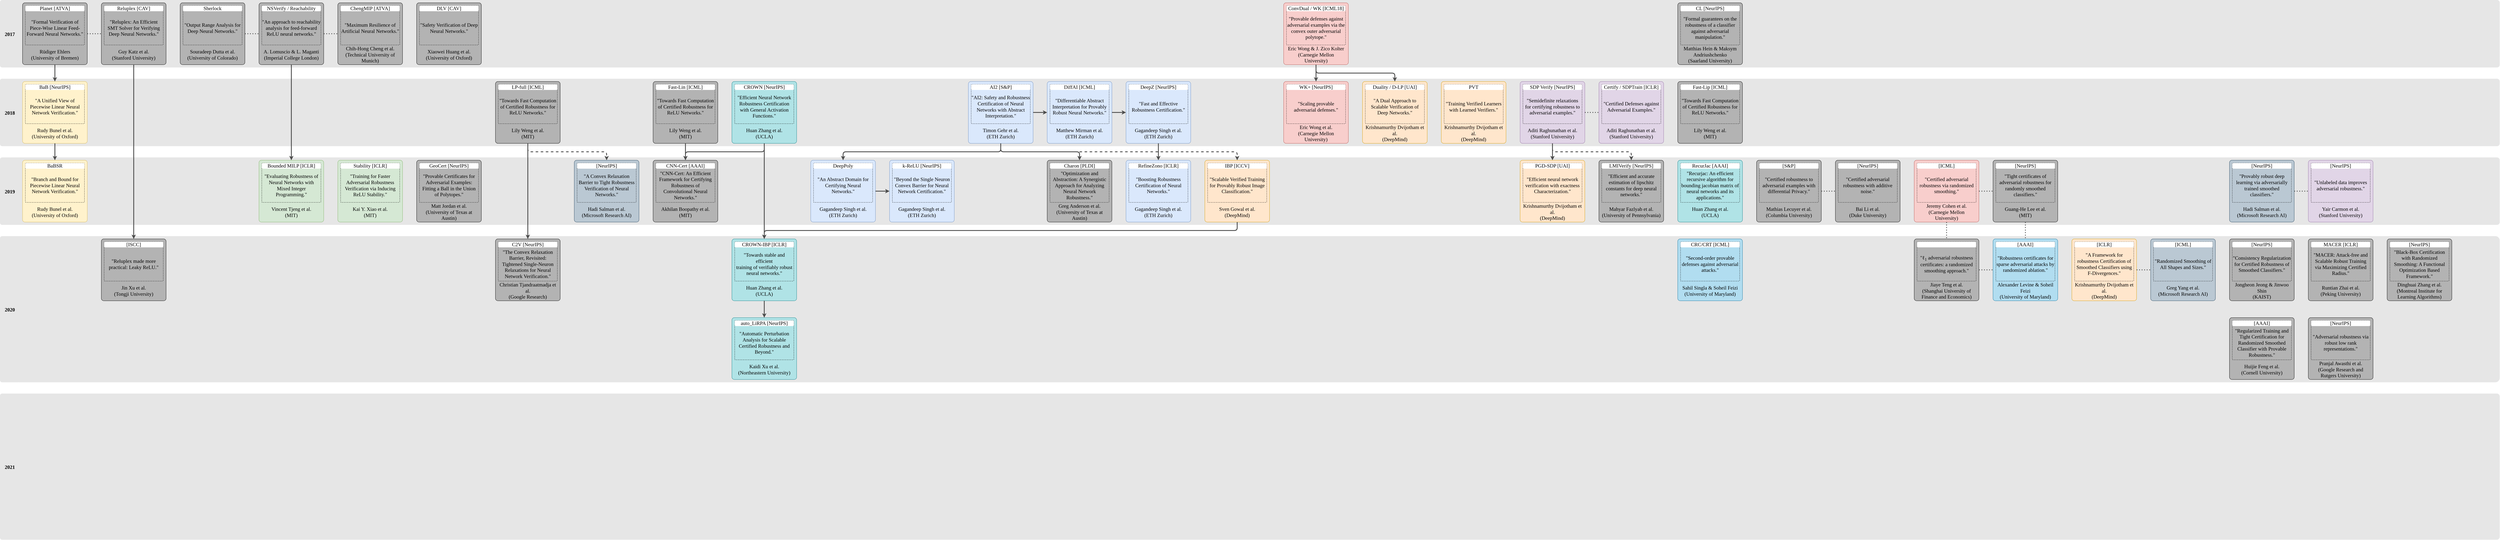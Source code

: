 <mxfile version="15.3.0" type="github">
  <diagram id="7SA63HAvx1jWozJMohPs" name="Page-1">
    <mxGraphModel dx="1422" dy="780" grid="1" gridSize="10" guides="1" tooltips="1" connect="1" arrows="1" fold="1" page="1" pageScale="1" pageWidth="12000" pageHeight="3000" math="0" shadow="0">
      <root>
        <mxCell id="0" />
        <mxCell id="1" parent="0" />
        <mxCell id="kZ6u3BH4I5gmzjGOUQQB-4" value="" style="edgeStyle=orthogonalEdgeStyle;orthogonalLoop=1;jettySize=auto;html=1;sketch=0;" parent="1" edge="1">
          <mxGeometry relative="1" as="geometry">
            <mxPoint x="520" y="250" as="targetPoint" />
          </mxGeometry>
        </mxCell>
        <mxCell id="kZ6u3BH4I5gmzjGOUQQB-6" value="" style="edgeStyle=orthogonalEdgeStyle;rounded=0;sketch=0;orthogonalLoop=1;jettySize=auto;html=1;" parent="1" edge="1">
          <mxGeometry relative="1" as="geometry">
            <mxPoint x="520" y="310" as="sourcePoint" />
          </mxGeometry>
        </mxCell>
        <mxCell id="kZ6u3BH4I5gmzjGOUQQB-7" value="" style="rounded=1;whiteSpace=wrap;html=1;fillColor=#E6E6E6;strokeColor=none;arcSize=4;" parent="1" vertex="1">
          <mxGeometry x="90" y="40" width="8830" height="240" as="geometry" />
        </mxCell>
        <mxCell id="kZ6u3BH4I5gmzjGOUQQB-9" value="" style="rounded=1;whiteSpace=wrap;html=1;fillColor=#B3B3B3;arcSize=4;" parent="1" vertex="1">
          <mxGeometry x="120" y="50" width="230" height="220" as="geometry" />
        </mxCell>
        <mxCell id="kZ6u3BH4I5gmzjGOUQQB-1" value="&lt;font face=&quot;Times New Roman&quot;&gt;&lt;b&gt;&lt;font style=&quot;font-size: 24px&quot;&gt;&lt;font style=&quot;font-size: 18px&quot;&gt;2017&lt;/font&gt;&lt;/font&gt;&lt;/b&gt;&lt;/font&gt;" style="whiteSpace=wrap;html=1;rounded=1;fillColor=#E6E6E6;strokeColor=none;arcSize=11;" parent="1" vertex="1">
          <mxGeometry x="40" y="40" width="70" height="240" as="geometry" />
        </mxCell>
        <mxCell id="8ZuE6UymOt83okC72A94-3" value="" style="rounded=1;whiteSpace=wrap;html=1;fillColor=none;dashed=1;arcSize=2;" parent="1" vertex="1">
          <mxGeometry x="130" y="60" width="210" height="140" as="geometry" />
        </mxCell>
        <mxCell id="kZ6u3BH4I5gmzjGOUQQB-10" value="&lt;div&gt;&lt;font style=&quot;font-size: 18px&quot; face=&quot;Times New Roman&quot;&gt;Planet [ATVA]&lt;br&gt;&lt;/font&gt;&lt;/div&gt;" style="rounded=1;whiteSpace=wrap;html=1;fillColor=#FFFFFF;strokeColor=none;" parent="1" vertex="1">
          <mxGeometry x="130" y="60" width="210" height="20" as="geometry" />
        </mxCell>
        <mxCell id="kZ6u3BH4I5gmzjGOUQQB-11" value="&lt;div&gt;&lt;font style=&quot;font-size: 18px&quot; face=&quot;Times New Roman&quot;&gt;&quot;Formal Verification of Piece-Wise Linear Feed-Forward Neural Networks.&quot;&lt;/font&gt;&lt;br&gt;&lt;/div&gt;" style="rounded=1;whiteSpace=wrap;html=1;fillColor=none;strokeColor=none;" parent="1" vertex="1">
          <mxGeometry x="130" y="90" width="210" height="100" as="geometry" />
        </mxCell>
        <mxCell id="8ZuE6UymOt83okC72A94-2" value="&lt;div&gt;&lt;font style=&quot;font-size: 18px&quot; face=&quot;Times New Roman&quot;&gt;Rüdiger Ehlers&lt;/font&gt;&lt;/div&gt;&lt;div&gt;&lt;font style=&quot;font-size: 18px&quot; face=&quot;Times New Roman&quot;&gt;(University of Bremen)&lt;br&gt;&lt;/font&gt;&lt;/div&gt;" style="rounded=1;whiteSpace=wrap;html=1;fillColor=none;strokeColor=none;" parent="1" vertex="1">
          <mxGeometry x="130" y="210" width="210" height="50" as="geometry" />
        </mxCell>
        <mxCell id="8ZuE6UymOt83okC72A94-14" value="" style="rounded=1;whiteSpace=wrap;html=1;fillColor=#E6E6E6;strokeColor=none;arcSize=4;" parent="1" vertex="1">
          <mxGeometry x="60" y="320" width="8860" height="240" as="geometry" />
        </mxCell>
        <mxCell id="8ZuE6UymOt83okC72A94-15" value="&lt;font face=&quot;Times New Roman&quot;&gt;&lt;b&gt;&lt;font style=&quot;font-size: 24px&quot;&gt;&lt;font style=&quot;font-size: 18px&quot;&gt;2018&lt;/font&gt;&lt;/font&gt;&lt;/b&gt;&lt;/font&gt;" style="whiteSpace=wrap;html=1;rounded=1;fillColor=#E6E6E6;strokeColor=none;arcSize=11;" parent="1" vertex="1">
          <mxGeometry x="40" y="320" width="70" height="240" as="geometry" />
        </mxCell>
        <mxCell id="8ZuE6UymOt83okC72A94-16" value="" style="rounded=1;whiteSpace=wrap;html=1;fillColor=#E6E6E6;strokeColor=none;arcSize=4;" parent="1" vertex="1">
          <mxGeometry x="90" y="600" width="8830" height="240" as="geometry" />
        </mxCell>
        <mxCell id="8ZuE6UymOt83okC72A94-17" value="&lt;font face=&quot;Times New Roman&quot;&gt;&lt;b&gt;&lt;font style=&quot;font-size: 24px&quot;&gt;&lt;font style=&quot;font-size: 18px&quot;&gt;2019&lt;/font&gt;&lt;/font&gt;&lt;/b&gt;&lt;/font&gt;" style="whiteSpace=wrap;html=1;rounded=1;fillColor=#E6E6E6;strokeColor=none;arcSize=11;" parent="1" vertex="1">
          <mxGeometry x="40" y="600" width="70" height="240" as="geometry" />
        </mxCell>
        <mxCell id="8ZuE6UymOt83okC72A94-18" value="" style="rounded=1;whiteSpace=wrap;html=1;fillColor=#E6E6E6;strokeColor=none;arcSize=3;" parent="1" vertex="1">
          <mxGeometry x="90" y="880" width="8830" height="520" as="geometry" />
        </mxCell>
        <mxCell id="8ZuE6UymOt83okC72A94-22" value="" style="rounded=1;whiteSpace=wrap;html=1;fillColor=#fff2cc;arcSize=4;strokeColor=#d6b656;" parent="1" vertex="1">
          <mxGeometry x="120" y="330" width="230" height="220" as="geometry" />
        </mxCell>
        <mxCell id="8ZuE6UymOt83okC72A94-23" value="" style="rounded=1;whiteSpace=wrap;html=1;fillColor=none;dashed=1;arcSize=2;" parent="1" vertex="1">
          <mxGeometry x="130" y="340" width="210" height="140" as="geometry" />
        </mxCell>
        <mxCell id="8ZuE6UymOt83okC72A94-24" value="&lt;div&gt;&lt;font style=&quot;font-size: 18px&quot; face=&quot;Times New Roman&quot;&gt;BaB [NeurIPS]&lt;br&gt;&lt;/font&gt;&lt;/div&gt;" style="rounded=1;whiteSpace=wrap;html=1;fillColor=#FFFFFF;strokeColor=none;" parent="1" vertex="1">
          <mxGeometry x="130" y="340" width="210" height="20" as="geometry" />
        </mxCell>
        <mxCell id="8ZuE6UymOt83okC72A94-25" value="&lt;div&gt;&lt;font style=&quot;font-size: 18px&quot; face=&quot;Times New Roman&quot;&gt;&quot;A Unified View of Piecewise Linear Neural Network Verification.&quot;&lt;/font&gt;&lt;br&gt;&lt;/div&gt;" style="rounded=1;whiteSpace=wrap;html=1;fillColor=none;strokeColor=none;" parent="1" vertex="1">
          <mxGeometry x="130" y="370" width="210" height="100" as="geometry" />
        </mxCell>
        <mxCell id="8ZuE6UymOt83okC72A94-26" value="&lt;div&gt;&lt;font style=&quot;font-size: 18px&quot; face=&quot;Times New Roman&quot;&gt;Rudy Bunel et al.&lt;/font&gt;&lt;/div&gt;&lt;div&gt;&lt;font style=&quot;font-size: 18px&quot; face=&quot;Times New Roman&quot;&gt;(University of Oxford)&lt;br&gt;&lt;/font&gt;&lt;/div&gt;" style="rounded=1;whiteSpace=wrap;html=1;fillColor=none;strokeColor=none;" parent="1" vertex="1">
          <mxGeometry x="130" y="490" width="210" height="50" as="geometry" />
        </mxCell>
        <mxCell id="8ZuE6UymOt83okC72A94-27" value="" style="rounded=1;whiteSpace=wrap;html=1;fillColor=#fff2cc;arcSize=4;strokeColor=#d6b656;" parent="1" vertex="1">
          <mxGeometry x="120" y="610" width="230" height="220" as="geometry" />
        </mxCell>
        <mxCell id="8ZuE6UymOt83okC72A94-28" value="" style="rounded=1;whiteSpace=wrap;html=1;fillColor=none;dashed=1;arcSize=2;" parent="1" vertex="1">
          <mxGeometry x="130" y="620" width="210" height="140" as="geometry" />
        </mxCell>
        <mxCell id="8ZuE6UymOt83okC72A94-29" value="&lt;div&gt;&lt;font style=&quot;font-size: 18px&quot; face=&quot;Times New Roman&quot;&gt;BaBSR&lt;br&gt;&lt;/font&gt;&lt;/div&gt;" style="rounded=1;whiteSpace=wrap;html=1;fillColor=#FFFFFF;strokeColor=none;" parent="1" vertex="1">
          <mxGeometry x="130" y="620" width="210" height="20" as="geometry" />
        </mxCell>
        <mxCell id="8ZuE6UymOt83okC72A94-30" value="&lt;div&gt;&lt;font style=&quot;font-size: 18px&quot; face=&quot;Times New Roman&quot;&gt;&quot;Branch and Bound for Piecewise Linear Neural Network Verification.&quot;&lt;/font&gt;&lt;br&gt;&lt;/div&gt;" style="rounded=1;whiteSpace=wrap;html=1;fillColor=none;strokeColor=none;" parent="1" vertex="1">
          <mxGeometry x="130" y="650" width="210" height="100" as="geometry" />
        </mxCell>
        <mxCell id="8ZuE6UymOt83okC72A94-31" value="&lt;div&gt;&lt;font style=&quot;font-size: 18px&quot; face=&quot;Times New Roman&quot;&gt;Rudy Bunel et al.&lt;/font&gt;&lt;/div&gt;&lt;div&gt;&lt;font style=&quot;font-size: 18px&quot; face=&quot;Times New Roman&quot;&gt;(University of Oxford)&lt;br&gt;&lt;/font&gt;&lt;/div&gt;" style="rounded=1;whiteSpace=wrap;html=1;fillColor=none;strokeColor=none;" parent="1" vertex="1">
          <mxGeometry x="130" y="770" width="210" height="50" as="geometry" />
        </mxCell>
        <mxCell id="8ZuE6UymOt83okC72A94-32" style="edgeStyle=orthogonalEdgeStyle;rounded=1;orthogonalLoop=1;jettySize=auto;html=1;exitX=0.5;exitY=1;exitDx=0;exitDy=0;entryX=0.5;entryY=0;entryDx=0;entryDy=0;strokeColor=#4D4D4D;strokeWidth=3;" parent="1" source="kZ6u3BH4I5gmzjGOUQQB-9" target="8ZuE6UymOt83okC72A94-22" edge="1">
          <mxGeometry relative="1" as="geometry" />
        </mxCell>
        <mxCell id="8ZuE6UymOt83okC72A94-33" style="edgeStyle=orthogonalEdgeStyle;rounded=1;orthogonalLoop=1;jettySize=auto;html=1;exitX=0.5;exitY=1;exitDx=0;exitDy=0;entryX=0.5;entryY=0;entryDx=0;entryDy=0;strokeColor=#4D4D4D;strokeWidth=3;" parent="1" source="8ZuE6UymOt83okC72A94-22" target="8ZuE6UymOt83okC72A94-27" edge="1">
          <mxGeometry relative="1" as="geometry">
            <mxPoint x="245" y="280" as="sourcePoint" />
            <mxPoint x="245" y="340" as="targetPoint" />
          </mxGeometry>
        </mxCell>
        <mxCell id="8ZuE6UymOt83okC72A94-34" value="" style="rounded=1;whiteSpace=wrap;html=1;fillColor=#B3B3B3;arcSize=4;" parent="1" vertex="1">
          <mxGeometry x="400" y="50" width="230" height="220" as="geometry" />
        </mxCell>
        <mxCell id="8ZuE6UymOt83okC72A94-35" value="" style="rounded=1;whiteSpace=wrap;html=1;fillColor=none;dashed=1;arcSize=2;" parent="1" vertex="1">
          <mxGeometry x="410" y="60" width="210" height="140" as="geometry" />
        </mxCell>
        <mxCell id="8ZuE6UymOt83okC72A94-36" value="&lt;div&gt;&lt;font style=&quot;font-size: 18px&quot; face=&quot;Times New Roman&quot;&gt;&lt;font style=&quot;font-size: 18px&quot; face=&quot;Times New Roman&quot;&gt;Reluplex&lt;/font&gt; [CAV]&lt;br&gt;&lt;/font&gt;&lt;/div&gt;" style="rounded=1;whiteSpace=wrap;html=1;fillColor=#FFFFFF;strokeColor=none;" parent="1" vertex="1">
          <mxGeometry x="410" y="60" width="210" height="20" as="geometry" />
        </mxCell>
        <mxCell id="8ZuE6UymOt83okC72A94-37" value="&lt;div&gt;&lt;font style=&quot;font-size: 18px&quot; face=&quot;Times New Roman&quot;&gt;&quot;Reluplex: An Efficient SMT Solver for Verifying Deep Neural Networks.&quot;&lt;/font&gt;&lt;br&gt;&lt;/div&gt;" style="rounded=1;whiteSpace=wrap;html=1;fillColor=none;strokeColor=none;" parent="1" vertex="1">
          <mxGeometry x="410" y="90" width="210" height="100" as="geometry" />
        </mxCell>
        <mxCell id="8ZuE6UymOt83okC72A94-38" value="&lt;div&gt;&lt;font style=&quot;font-size: 18px&quot; face=&quot;Times New Roman&quot;&gt;Guy Katz et al.&lt;br&gt;(Stanford University)&lt;br&gt;&lt;/font&gt;&lt;/div&gt;" style="rounded=1;whiteSpace=wrap;html=1;fillColor=none;strokeColor=none;" parent="1" vertex="1">
          <mxGeometry x="410" y="210" width="210" height="50" as="geometry" />
        </mxCell>
        <mxCell id="8ZuE6UymOt83okC72A94-39" value="" style="rounded=1;whiteSpace=wrap;html=1;fillColor=#B3B3B3;arcSize=4;" parent="1" vertex="1">
          <mxGeometry x="680" y="50" width="230" height="220" as="geometry" />
        </mxCell>
        <mxCell id="8ZuE6UymOt83okC72A94-40" value="" style="rounded=1;whiteSpace=wrap;html=1;fillColor=none;dashed=1;arcSize=2;" parent="1" vertex="1">
          <mxGeometry x="690" y="60" width="210" height="140" as="geometry" />
        </mxCell>
        <mxCell id="8ZuE6UymOt83okC72A94-41" value="&lt;div&gt;&lt;font style=&quot;font-size: 18px&quot; face=&quot;Times New Roman&quot;&gt;Sherlock&lt;br&gt;&lt;/font&gt;&lt;/div&gt;" style="rounded=1;whiteSpace=wrap;html=1;fillColor=#FFFFFF;strokeColor=none;" parent="1" vertex="1">
          <mxGeometry x="690" y="60" width="210" height="20" as="geometry" />
        </mxCell>
        <mxCell id="8ZuE6UymOt83okC72A94-42" value="&lt;div&gt;&lt;font style=&quot;font-size: 18px&quot; face=&quot;Times New Roman&quot;&gt;&quot;Output Range Analysis for Deep Neural Networks.&quot;&lt;/font&gt;&lt;br&gt;&lt;/div&gt;" style="rounded=1;whiteSpace=wrap;html=1;fillColor=none;strokeColor=none;" parent="1" vertex="1">
          <mxGeometry x="690" y="90" width="210" height="100" as="geometry" />
        </mxCell>
        <mxCell id="8ZuE6UymOt83okC72A94-43" value="&lt;div&gt;&lt;font style=&quot;font-size: 18px&quot; face=&quot;Times New Roman&quot;&gt;Souradeep Dutta et al.&lt;/font&gt;&lt;/div&gt;&lt;div&gt;&lt;font style=&quot;font-size: 18px&quot; face=&quot;Times New Roman&quot;&gt;(University of Colorado)&lt;br&gt;&lt;/font&gt;&lt;/div&gt;" style="rounded=1;whiteSpace=wrap;html=1;fillColor=none;strokeColor=none;" parent="1" vertex="1">
          <mxGeometry x="690" y="210" width="210" height="50" as="geometry" />
        </mxCell>
        <mxCell id="8ZuE6UymOt83okC72A94-44" value="" style="rounded=1;whiteSpace=wrap;html=1;fillColor=#B3B3B3;arcSize=4;" parent="1" vertex="1">
          <mxGeometry x="960" y="50" width="230" height="220" as="geometry" />
        </mxCell>
        <mxCell id="8ZuE6UymOt83okC72A94-45" value="" style="rounded=1;whiteSpace=wrap;html=1;fillColor=none;dashed=1;arcSize=2;" parent="1" vertex="1">
          <mxGeometry x="970" y="60" width="210" height="140" as="geometry" />
        </mxCell>
        <mxCell id="8ZuE6UymOt83okC72A94-46" value="&lt;div&gt;&lt;font style=&quot;font-size: 18px&quot; face=&quot;Times New Roman&quot;&gt;NSVerify / Reachability&lt;br&gt;&lt;/font&gt;&lt;/div&gt;" style="rounded=1;whiteSpace=wrap;html=1;fillColor=#FFFFFF;strokeColor=none;" parent="1" vertex="1">
          <mxGeometry x="970" y="60" width="210" height="20" as="geometry" />
        </mxCell>
        <mxCell id="8ZuE6UymOt83okC72A94-47" value="&lt;div&gt;&lt;font style=&quot;font-size: 18px&quot; face=&quot;Times New Roman&quot;&gt;&quot;An approach to reachability analysis for feed-forward ReLU neural networks.&quot;&lt;/font&gt;&lt;br&gt;&lt;/div&gt;" style="rounded=1;whiteSpace=wrap;html=1;fillColor=none;strokeColor=none;" parent="1" vertex="1">
          <mxGeometry x="970" y="90" width="210" height="100" as="geometry" />
        </mxCell>
        <mxCell id="8ZuE6UymOt83okC72A94-48" value="&lt;div&gt;&lt;font style=&quot;font-size: 18px&quot; face=&quot;Times New Roman&quot;&gt;A. Lomuscio &amp;amp; L. Maganti&lt;/font&gt;&lt;/div&gt;&lt;div&gt;&lt;font style=&quot;font-size: 18px&quot; face=&quot;Times New Roman&quot;&gt;(Imperial College London)&lt;br&gt;&lt;/font&gt;&lt;/div&gt;" style="rounded=1;whiteSpace=wrap;html=1;fillColor=none;strokeColor=none;" parent="1" vertex="1">
          <mxGeometry x="970" y="210" width="210" height="50" as="geometry" />
        </mxCell>
        <mxCell id="8ZuE6UymOt83okC72A94-49" value="" style="rounded=1;whiteSpace=wrap;html=1;fillColor=#B3B3B3;arcSize=4;" parent="1" vertex="1">
          <mxGeometry x="1240" y="50" width="230" height="220" as="geometry" />
        </mxCell>
        <mxCell id="8ZuE6UymOt83okC72A94-50" value="" style="rounded=1;whiteSpace=wrap;html=1;fillColor=none;dashed=1;arcSize=2;" parent="1" vertex="1">
          <mxGeometry x="1250" y="60" width="210" height="140" as="geometry" />
        </mxCell>
        <mxCell id="8ZuE6UymOt83okC72A94-51" value="&lt;div&gt;&lt;font style=&quot;font-size: 18px&quot; face=&quot;Times New Roman&quot;&gt;ChengMIP [ATVA]&lt;br&gt;&lt;/font&gt;&lt;/div&gt;" style="rounded=1;whiteSpace=wrap;html=1;fillColor=#FFFFFF;strokeColor=none;" parent="1" vertex="1">
          <mxGeometry x="1250" y="60" width="210" height="20" as="geometry" />
        </mxCell>
        <mxCell id="8ZuE6UymOt83okC72A94-52" value="&lt;div&gt;&lt;font style=&quot;font-size: 18px&quot; face=&quot;Times New Roman&quot;&gt;&quot;Maximum Resilience of Artificial Neural Networks.&quot;&lt;/font&gt;&lt;br&gt;&lt;/div&gt;" style="rounded=1;whiteSpace=wrap;html=1;fillColor=none;strokeColor=none;" parent="1" vertex="1">
          <mxGeometry x="1250" y="90" width="210" height="100" as="geometry" />
        </mxCell>
        <mxCell id="8ZuE6UymOt83okC72A94-53" value="&lt;div&gt;&lt;font style=&quot;font-size: 18px&quot; face=&quot;Times New Roman&quot;&gt;Chih-Hong Cheng et al.&lt;/font&gt;&lt;/div&gt;&lt;div&gt;&lt;font style=&quot;font-size: 18px&quot; face=&quot;Times New Roman&quot;&gt;(Technical University of Munich)&lt;br&gt;&lt;/font&gt;&lt;/div&gt;" style="rounded=1;whiteSpace=wrap;html=1;fillColor=none;strokeColor=none;" parent="1" vertex="1">
          <mxGeometry x="1250" y="210" width="210" height="50" as="geometry" />
        </mxCell>
        <mxCell id="8ZuE6UymOt83okC72A94-59" value="" style="rounded=1;whiteSpace=wrap;html=1;fillColor=#d5e8d4;arcSize=4;strokeColor=#82b366;" parent="1" vertex="1">
          <mxGeometry x="960" y="610" width="230" height="220" as="geometry" />
        </mxCell>
        <mxCell id="8ZuE6UymOt83okC72A94-60" value="" style="rounded=1;whiteSpace=wrap;html=1;fillColor=none;dashed=1;arcSize=2;" parent="1" vertex="1">
          <mxGeometry x="970" y="620" width="210" height="140" as="geometry" />
        </mxCell>
        <mxCell id="8ZuE6UymOt83okC72A94-61" value="&lt;div&gt;&lt;font style=&quot;font-size: 18px&quot; face=&quot;Times New Roman&quot;&gt;Bounded MILP [ICLR]&lt;br&gt;&lt;/font&gt;&lt;/div&gt;" style="rounded=1;whiteSpace=wrap;html=1;fillColor=#FFFFFF;strokeColor=none;" parent="1" vertex="1">
          <mxGeometry x="970" y="620" width="210" height="20" as="geometry" />
        </mxCell>
        <mxCell id="8ZuE6UymOt83okC72A94-62" value="&lt;div&gt;&lt;font style=&quot;font-size: 18px&quot; face=&quot;Times New Roman&quot;&gt;&quot;Evaluating Robustness of Neural Networks with Mixed Integer Programming.&quot;&lt;/font&gt;&lt;br&gt;&lt;/div&gt;" style="rounded=1;whiteSpace=wrap;html=1;fillColor=none;strokeColor=none;" parent="1" vertex="1">
          <mxGeometry x="970" y="650" width="210" height="100" as="geometry" />
        </mxCell>
        <mxCell id="8ZuE6UymOt83okC72A94-63" value="&lt;div&gt;&lt;font style=&quot;font-size: 18px&quot; face=&quot;Times New Roman&quot;&gt;Vincent Tjeng et al.&lt;/font&gt;&lt;/div&gt;&lt;div&gt;&lt;font style=&quot;font-size: 18px&quot; face=&quot;Times New Roman&quot;&gt;(MIT)&lt;br&gt;&lt;/font&gt;&lt;/div&gt;" style="rounded=1;whiteSpace=wrap;html=1;fillColor=none;strokeColor=none;" parent="1" vertex="1">
          <mxGeometry x="970" y="770" width="210" height="50" as="geometry" />
        </mxCell>
        <mxCell id="8ZuE6UymOt83okC72A94-64" style="edgeStyle=orthogonalEdgeStyle;rounded=1;orthogonalLoop=1;jettySize=auto;html=1;strokeColor=#4D4D4D;strokeWidth=3;exitX=0.5;exitY=1;exitDx=0;exitDy=0;entryX=0.5;entryY=0;entryDx=0;entryDy=0;" parent="1" source="8ZuE6UymOt83okC72A94-44" target="8ZuE6UymOt83okC72A94-59" edge="1">
          <mxGeometry relative="1" as="geometry">
            <mxPoint x="1006" y="290" as="sourcePoint" />
            <mxPoint x="245" y="340" as="targetPoint" />
          </mxGeometry>
        </mxCell>
        <mxCell id="8ZuE6UymOt83okC72A94-65" style="edgeStyle=orthogonalEdgeStyle;rounded=1;orthogonalLoop=1;jettySize=auto;html=1;exitX=1;exitY=0.5;exitDx=0;exitDy=0;entryX=0;entryY=0.5;entryDx=0;entryDy=0;strokeColor=#4D4D4D;strokeWidth=3;endArrow=none;endFill=0;dashed=1;dashPattern=1 2;" parent="1" source="8ZuE6UymOt83okC72A94-39" target="8ZuE6UymOt83okC72A94-44" edge="1">
          <mxGeometry relative="1" as="geometry">
            <mxPoint x="245" y="280" as="sourcePoint" />
            <mxPoint x="245" y="340" as="targetPoint" />
          </mxGeometry>
        </mxCell>
        <mxCell id="8ZuE6UymOt83okC72A94-66" style="edgeStyle=orthogonalEdgeStyle;rounded=1;orthogonalLoop=1;jettySize=auto;html=1;exitX=1;exitY=0.5;exitDx=0;exitDy=0;entryX=0;entryY=0.5;entryDx=0;entryDy=0;strokeColor=#4D4D4D;strokeWidth=3;endArrow=none;endFill=0;dashed=1;dashPattern=1 2;" parent="1" source="8ZuE6UymOt83okC72A94-44" target="8ZuE6UymOt83okC72A94-49" edge="1">
          <mxGeometry relative="1" as="geometry">
            <mxPoint x="920" y="170" as="sourcePoint" />
            <mxPoint x="970" y="170" as="targetPoint" />
          </mxGeometry>
        </mxCell>
        <mxCell id="8ZuE6UymOt83okC72A94-67" style="edgeStyle=orthogonalEdgeStyle;rounded=1;orthogonalLoop=1;jettySize=auto;html=1;exitX=1;exitY=0.5;exitDx=0;exitDy=0;strokeColor=#4D4D4D;strokeWidth=3;endArrow=none;endFill=0;dashed=1;dashPattern=1 2;entryX=0;entryY=0.5;entryDx=0;entryDy=0;" parent="1" source="kZ6u3BH4I5gmzjGOUQQB-9" target="8ZuE6UymOt83okC72A94-34" edge="1">
          <mxGeometry relative="1" as="geometry">
            <mxPoint x="930" y="180" as="sourcePoint" />
            <mxPoint x="590" y="290" as="targetPoint" />
          </mxGeometry>
        </mxCell>
        <mxCell id="8ZuE6UymOt83okC72A94-68" value="" style="rounded=1;whiteSpace=wrap;html=1;fillColor=#B3B3B3;arcSize=4;" parent="1" vertex="1">
          <mxGeometry x="1520" y="50" width="230" height="220" as="geometry" />
        </mxCell>
        <mxCell id="8ZuE6UymOt83okC72A94-69" value="" style="rounded=1;whiteSpace=wrap;html=1;fillColor=none;dashed=1;arcSize=2;" parent="1" vertex="1">
          <mxGeometry x="1530" y="60" width="210" height="140" as="geometry" />
        </mxCell>
        <mxCell id="8ZuE6UymOt83okC72A94-70" value="&lt;div&gt;&lt;font style=&quot;font-size: 18px&quot; face=&quot;Times New Roman&quot;&gt;DLV [CAV]&lt;br&gt;&lt;/font&gt;&lt;/div&gt;" style="rounded=1;whiteSpace=wrap;html=1;fillColor=#FFFFFF;strokeColor=none;" parent="1" vertex="1">
          <mxGeometry x="1530" y="60" width="210" height="20" as="geometry" />
        </mxCell>
        <mxCell id="8ZuE6UymOt83okC72A94-71" value="&lt;div&gt;&lt;font style=&quot;font-size: 18px&quot; face=&quot;Times New Roman&quot;&gt;&quot;Safety Verification of Deep Neural Networks.&quot;&lt;/font&gt;&lt;br&gt;&lt;/div&gt;" style="rounded=1;whiteSpace=wrap;html=1;fillColor=none;strokeColor=none;" parent="1" vertex="1">
          <mxGeometry x="1530" y="90" width="210" height="100" as="geometry" />
        </mxCell>
        <mxCell id="8ZuE6UymOt83okC72A94-72" value="&lt;div&gt;&lt;font style=&quot;font-size: 18px&quot; face=&quot;Times New Roman&quot;&gt;Xiaowei Huang et al.&lt;/font&gt;&lt;/div&gt;&lt;div&gt;&lt;font style=&quot;font-size: 18px&quot; face=&quot;Times New Roman&quot;&gt;(University of Oxford)&lt;br&gt;&lt;/font&gt;&lt;/div&gt;" style="rounded=1;whiteSpace=wrap;html=1;fillColor=none;strokeColor=none;" parent="1" vertex="1">
          <mxGeometry x="1530" y="210" width="210" height="50" as="geometry" />
        </mxCell>
        <mxCell id="8ZuE6UymOt83okC72A94-73" value="" style="rounded=1;whiteSpace=wrap;html=1;fillColor=#B3B3B3;arcSize=4;" parent="1" vertex="1">
          <mxGeometry x="1520" y="610" width="230" height="220" as="geometry" />
        </mxCell>
        <mxCell id="8ZuE6UymOt83okC72A94-74" value="" style="rounded=1;whiteSpace=wrap;html=1;fillColor=none;dashed=1;arcSize=2;" parent="1" vertex="1">
          <mxGeometry x="1530" y="620" width="210" height="140" as="geometry" />
        </mxCell>
        <mxCell id="8ZuE6UymOt83okC72A94-75" value="&lt;div&gt;&lt;font style=&quot;font-size: 18px&quot; face=&quot;Times New Roman&quot;&gt;GeoCert [&lt;/font&gt;&lt;font style=&quot;font-size: 18px&quot; face=&quot;Times New Roman&quot;&gt;&lt;font style=&quot;font-size: 18px&quot; face=&quot;Times New Roman&quot;&gt;NeurIPS&lt;/font&gt;]&lt;br&gt;&lt;/font&gt;&lt;/div&gt;" style="rounded=1;whiteSpace=wrap;html=1;fillColor=#FFFFFF;strokeColor=none;" parent="1" vertex="1">
          <mxGeometry x="1530" y="620" width="210" height="20" as="geometry" />
        </mxCell>
        <mxCell id="8ZuE6UymOt83okC72A94-76" value="&lt;div&gt;&lt;font style=&quot;font-size: 18px&quot; face=&quot;Times New Roman&quot;&gt;&quot;Provable Certificates for Adversarial Examples: Fitting a Ball in the Union of Polytopes.&quot;&lt;/font&gt;&lt;br&gt;&lt;/div&gt;" style="rounded=1;whiteSpace=wrap;html=1;fillColor=none;strokeColor=none;" parent="1" vertex="1">
          <mxGeometry x="1530" y="650" width="210" height="100" as="geometry" />
        </mxCell>
        <mxCell id="8ZuE6UymOt83okC72A94-77" value="&lt;div&gt;&lt;font style=&quot;font-size: 18px&quot; face=&quot;Times New Roman&quot;&gt;Matt Jordan et al.&lt;/font&gt;&lt;/div&gt;&lt;div&gt;&lt;font style=&quot;font-size: 18px&quot; face=&quot;Times New Roman&quot;&gt;(University of Texas at Austin)&lt;br&gt;&lt;/font&gt;&lt;/div&gt;" style="rounded=1;whiteSpace=wrap;html=1;fillColor=none;strokeColor=none;" parent="1" vertex="1">
          <mxGeometry x="1530" y="770" width="210" height="50" as="geometry" />
        </mxCell>
        <mxCell id="8ZuE6UymOt83okC72A94-78" value="" style="rounded=1;whiteSpace=wrap;html=1;fillColor=#B3B3B3;arcSize=4;" parent="1" vertex="1">
          <mxGeometry x="1800" y="330" width="230" height="220" as="geometry" />
        </mxCell>
        <mxCell id="8ZuE6UymOt83okC72A94-79" value="" style="rounded=1;whiteSpace=wrap;html=1;fillColor=none;dashed=1;arcSize=2;" parent="1" vertex="1">
          <mxGeometry x="1810" y="340" width="210" height="140" as="geometry" />
        </mxCell>
        <mxCell id="8ZuE6UymOt83okC72A94-80" value="&lt;div&gt;&lt;font style=&quot;font-size: 18px&quot; face=&quot;Times New Roman&quot;&gt;LP-full [ICML]&lt;br&gt;&lt;/font&gt;&lt;/div&gt;" style="rounded=1;whiteSpace=wrap;html=1;fillColor=#FFFFFF;strokeColor=none;" parent="1" vertex="1">
          <mxGeometry x="1810" y="340" width="210" height="20" as="geometry" />
        </mxCell>
        <mxCell id="8ZuE6UymOt83okC72A94-81" value="&lt;div&gt;&lt;font style=&quot;font-size: 18px&quot; face=&quot;Times New Roman&quot;&gt;&quot;Towards Fast Computation of Certified Robustness for ReLU Networks.&quot;&lt;/font&gt;&lt;br&gt;&lt;/div&gt;" style="rounded=1;whiteSpace=wrap;html=1;fillColor=none;strokeColor=none;" parent="1" vertex="1">
          <mxGeometry x="1810" y="370" width="210" height="100" as="geometry" />
        </mxCell>
        <mxCell id="8ZuE6UymOt83okC72A94-82" value="&lt;div&gt;&lt;font style=&quot;font-size: 18px&quot; face=&quot;Times New Roman&quot;&gt;Lily Weng et al.&lt;/font&gt;&lt;/div&gt;&lt;div&gt;&lt;font style=&quot;font-size: 18px&quot; face=&quot;Times New Roman&quot;&gt;(MIT)&lt;br&gt;&lt;/font&gt;&lt;/div&gt;" style="rounded=1;whiteSpace=wrap;html=1;fillColor=none;strokeColor=none;" parent="1" vertex="1">
          <mxGeometry x="1810" y="490" width="210" height="50" as="geometry" />
        </mxCell>
        <mxCell id="8ZuE6UymOt83okC72A94-87" value="" style="rounded=1;whiteSpace=wrap;html=1;fillColor=#bac8d3;arcSize=4;strokeColor=#23445d;" parent="1" vertex="1">
          <mxGeometry x="2080" y="610" width="230" height="220" as="geometry" />
        </mxCell>
        <mxCell id="8ZuE6UymOt83okC72A94-88" value="" style="rounded=1;whiteSpace=wrap;html=1;fillColor=none;dashed=1;arcSize=2;" parent="1" vertex="1">
          <mxGeometry x="2090" y="620" width="210" height="140" as="geometry" />
        </mxCell>
        <mxCell id="8ZuE6UymOt83okC72A94-89" value="&lt;div&gt;&lt;font style=&quot;font-size: 18px&quot; face=&quot;Times New Roman&quot;&gt;[&lt;/font&gt;&lt;font style=&quot;font-size: 18px&quot; face=&quot;Times New Roman&quot;&gt;&lt;font style=&quot;font-size: 18px&quot; face=&quot;Times New Roman&quot;&gt;&lt;font style=&quot;font-size: 18px&quot; face=&quot;Times New Roman&quot;&gt;NeurIPS&lt;/font&gt;&lt;/font&gt;]&lt;br&gt;&lt;/font&gt;&lt;/div&gt;" style="rounded=1;whiteSpace=wrap;html=1;fillColor=#FFFFFF;strokeColor=none;" parent="1" vertex="1">
          <mxGeometry x="2090" y="620" width="210" height="20" as="geometry" />
        </mxCell>
        <mxCell id="8ZuE6UymOt83okC72A94-90" value="&lt;div&gt;&lt;font style=&quot;font-size: 18px&quot; face=&quot;Times New Roman&quot;&gt;&quot;A Convex Relaxation Barrier to Tight Robustness Verification of Neural Networks.&quot;&lt;/font&gt;&lt;br&gt;&lt;/div&gt;" style="rounded=1;whiteSpace=wrap;html=1;fillColor=none;strokeColor=none;" parent="1" vertex="1">
          <mxGeometry x="2090" y="650" width="210" height="100" as="geometry" />
        </mxCell>
        <mxCell id="8ZuE6UymOt83okC72A94-91" value="&lt;div&gt;&lt;font style=&quot;font-size: 18px&quot; face=&quot;Times New Roman&quot;&gt;Hadi Salman et al.&lt;/font&gt;&lt;/div&gt;&lt;div&gt;&lt;font style=&quot;font-size: 18px&quot; face=&quot;Times New Roman&quot;&gt;(Microsoft Research AI)&lt;br&gt;&lt;/font&gt;&lt;/div&gt;" style="rounded=1;whiteSpace=wrap;html=1;fillColor=none;strokeColor=none;" parent="1" vertex="1">
          <mxGeometry x="2090" y="770" width="210" height="50" as="geometry" />
        </mxCell>
        <mxCell id="8ZuE6UymOt83okC72A94-92" style="edgeStyle=orthogonalEdgeStyle;rounded=1;orthogonalLoop=1;jettySize=auto;html=1;strokeColor=#4D4D4D;strokeWidth=3;exitX=0.5;exitY=1;exitDx=0;exitDy=0;entryX=0.5;entryY=0;entryDx=0;entryDy=0;dashed=1;" parent="1" source="8ZuE6UymOt83okC72A94-78" target="8ZuE6UymOt83okC72A94-87" edge="1">
          <mxGeometry relative="1" as="geometry">
            <mxPoint x="930" y="580" as="sourcePoint" />
            <mxPoint x="245" y="620" as="targetPoint" />
          </mxGeometry>
        </mxCell>
        <mxCell id="8ZuE6UymOt83okC72A94-93" value="" style="rounded=1;whiteSpace=wrap;html=1;fillColor=#B3B3B3;arcSize=4;" parent="1" vertex="1">
          <mxGeometry x="1800" y="890" width="230" height="220" as="geometry" />
        </mxCell>
        <mxCell id="8ZuE6UymOt83okC72A94-94" value="" style="rounded=1;whiteSpace=wrap;html=1;fillColor=none;dashed=1;arcSize=2;" parent="1" vertex="1">
          <mxGeometry x="1810" y="900" width="210" height="140" as="geometry" />
        </mxCell>
        <mxCell id="8ZuE6UymOt83okC72A94-95" value="&lt;div&gt;&lt;font style=&quot;font-size: 18px&quot; face=&quot;Times New Roman&quot;&gt;C2V [&lt;/font&gt;&lt;font style=&quot;font-size: 18px&quot; face=&quot;Times New Roman&quot;&gt;&lt;font style=&quot;font-size: 18px&quot; face=&quot;Times New Roman&quot;&gt;&lt;font style=&quot;font-size: 18px&quot; face=&quot;Times New Roman&quot;&gt;&lt;font style=&quot;font-size: 18px&quot; face=&quot;Times New Roman&quot;&gt;NeurIPS&lt;/font&gt;&lt;/font&gt;&lt;/font&gt;]&lt;br&gt;&lt;/font&gt;&lt;/div&gt;" style="rounded=1;whiteSpace=wrap;html=1;fillColor=#FFFFFF;strokeColor=none;" parent="1" vertex="1">
          <mxGeometry x="1810" y="900" width="210" height="20" as="geometry" />
        </mxCell>
        <mxCell id="8ZuE6UymOt83okC72A94-96" value="&lt;div&gt;&lt;font style=&quot;font-size: 18px&quot; face=&quot;Times New Roman&quot;&gt;&quot;The Convex Relaxation Barrier, Revisited: Tightened Single-Neuron Relaxations for Neural Network Verification.&quot;&lt;/font&gt;&lt;br&gt;&lt;/div&gt;" style="rounded=1;whiteSpace=wrap;html=1;fillColor=none;strokeColor=none;" parent="1" vertex="1">
          <mxGeometry x="1810" y="930" width="210" height="100" as="geometry" />
        </mxCell>
        <mxCell id="8ZuE6UymOt83okC72A94-97" value="&lt;div&gt;&lt;font style=&quot;font-size: 18px&quot; face=&quot;Times New Roman&quot;&gt;Christian Tjandraatmadja et al.&lt;/font&gt;&lt;/div&gt;&lt;div&gt;&lt;font style=&quot;font-size: 18px&quot; face=&quot;Times New Roman&quot;&gt;(Google Research)&lt;br&gt;&lt;/font&gt;&lt;/div&gt;" style="rounded=1;whiteSpace=wrap;html=1;fillColor=none;strokeColor=none;" parent="1" vertex="1">
          <mxGeometry x="1810" y="1050" width="210" height="50" as="geometry" />
        </mxCell>
        <mxCell id="8ZuE6UymOt83okC72A94-98" style="edgeStyle=orthogonalEdgeStyle;rounded=1;orthogonalLoop=1;jettySize=auto;html=1;strokeColor=#4D4D4D;strokeWidth=3;exitX=0.5;exitY=1;exitDx=0;exitDy=0;entryX=0.5;entryY=0;entryDx=0;entryDy=0;" parent="1" source="8ZuE6UymOt83okC72A94-78" target="8ZuE6UymOt83okC72A94-93" edge="1">
          <mxGeometry relative="1" as="geometry">
            <mxPoint x="1085" y="280" as="sourcePoint" />
            <mxPoint x="1880" y="860" as="targetPoint" />
          </mxGeometry>
        </mxCell>
        <mxCell id="8ZuE6UymOt83okC72A94-99" value="" style="rounded=1;whiteSpace=wrap;html=1;fillColor=#B3B3B3;arcSize=4;" parent="1" vertex="1">
          <mxGeometry x="2360" y="330" width="230" height="220" as="geometry" />
        </mxCell>
        <mxCell id="8ZuE6UymOt83okC72A94-100" value="" style="rounded=1;whiteSpace=wrap;html=1;fillColor=none;dashed=1;arcSize=2;" parent="1" vertex="1">
          <mxGeometry x="2370" y="340" width="210" height="140" as="geometry" />
        </mxCell>
        <mxCell id="8ZuE6UymOt83okC72A94-101" value="&lt;div&gt;&lt;font style=&quot;font-size: 18px&quot; face=&quot;Times New Roman&quot;&gt;Fast-Lin [ICML]&lt;br&gt;&lt;/font&gt;&lt;/div&gt;" style="rounded=1;whiteSpace=wrap;html=1;fillColor=#FFFFFF;strokeColor=none;" parent="1" vertex="1">
          <mxGeometry x="2370" y="340" width="210" height="20" as="geometry" />
        </mxCell>
        <mxCell id="8ZuE6UymOt83okC72A94-102" value="&lt;div&gt;&lt;font style=&quot;font-size: 18px&quot; face=&quot;Times New Roman&quot;&gt;&quot;Towards Fast Computation of Certified Robustness for ReLU Networks.&quot;&lt;/font&gt;&lt;br&gt;&lt;/div&gt;" style="rounded=1;whiteSpace=wrap;html=1;fillColor=none;strokeColor=none;" parent="1" vertex="1">
          <mxGeometry x="2370" y="370" width="210" height="100" as="geometry" />
        </mxCell>
        <mxCell id="8ZuE6UymOt83okC72A94-103" value="&lt;div&gt;&lt;font style=&quot;font-size: 18px&quot; face=&quot;Times New Roman&quot;&gt;Lily Weng et al.&lt;/font&gt;&lt;/div&gt;&lt;div&gt;&lt;font style=&quot;font-size: 18px&quot; face=&quot;Times New Roman&quot;&gt;(MIT)&lt;br&gt;&lt;/font&gt;&lt;/div&gt;" style="rounded=1;whiteSpace=wrap;html=1;fillColor=none;strokeColor=none;" parent="1" vertex="1">
          <mxGeometry x="2370" y="490" width="210" height="50" as="geometry" />
        </mxCell>
        <mxCell id="8ZuE6UymOt83okC72A94-104" value="" style="rounded=1;whiteSpace=wrap;html=1;fillColor=#b0e3e6;arcSize=4;strokeColor=#0e8088;" parent="1" vertex="1">
          <mxGeometry x="2640" y="330" width="230" height="220" as="geometry" />
        </mxCell>
        <mxCell id="8ZuE6UymOt83okC72A94-105" value="" style="rounded=1;whiteSpace=wrap;html=1;fillColor=none;dashed=1;arcSize=2;" parent="1" vertex="1">
          <mxGeometry x="2650" y="340" width="210" height="140" as="geometry" />
        </mxCell>
        <mxCell id="8ZuE6UymOt83okC72A94-106" value="&lt;div&gt;&lt;font style=&quot;font-size: 18px&quot; face=&quot;Times New Roman&quot;&gt;CROWN [&lt;/font&gt;&lt;font style=&quot;font-size: 18px&quot; face=&quot;Times New Roman&quot;&gt;&lt;font style=&quot;font-size: 18px&quot; face=&quot;Times New Roman&quot;&gt;&lt;font style=&quot;font-size: 18px&quot; face=&quot;Times New Roman&quot;&gt;&lt;font style=&quot;font-size: 18px&quot; face=&quot;Times New Roman&quot;&gt;NeurIPS&lt;/font&gt;&lt;/font&gt;&lt;/font&gt;]&lt;br&gt;&lt;/font&gt;&lt;/div&gt;" style="rounded=1;whiteSpace=wrap;html=1;fillColor=#FFFFFF;strokeColor=none;" parent="1" vertex="1">
          <mxGeometry x="2650" y="340" width="210" height="20" as="geometry" />
        </mxCell>
        <mxCell id="8ZuE6UymOt83okC72A94-107" value="&lt;div&gt;&lt;font style=&quot;font-size: 18px&quot; face=&quot;Times New Roman&quot;&gt;&quot;Efficient Neural Network Robustness Certification with General Activation Functions.&quot;&lt;/font&gt;&lt;br&gt;&lt;/div&gt;" style="rounded=1;whiteSpace=wrap;html=1;fillColor=none;strokeColor=none;" parent="1" vertex="1">
          <mxGeometry x="2650" y="370" width="210" height="100" as="geometry" />
        </mxCell>
        <mxCell id="8ZuE6UymOt83okC72A94-108" value="&lt;div&gt;&lt;font style=&quot;font-size: 18px&quot; face=&quot;Times New Roman&quot;&gt;Huan Zhang et al.&lt;/font&gt;&lt;/div&gt;&lt;div&gt;&lt;font style=&quot;font-size: 18px&quot; face=&quot;Times New Roman&quot;&gt;(UCLA)&lt;br&gt;&lt;/font&gt;&lt;/div&gt;" style="rounded=1;whiteSpace=wrap;html=1;fillColor=none;strokeColor=none;" parent="1" vertex="1">
          <mxGeometry x="2650" y="490" width="210" height="50" as="geometry" />
        </mxCell>
        <mxCell id="8ZuE6UymOt83okC72A94-109" value="" style="rounded=1;whiteSpace=wrap;html=1;fillColor=#dae8fc;arcSize=4;strokeColor=#6c8ebf;" parent="1" vertex="1">
          <mxGeometry x="2920" y="610" width="230" height="220" as="geometry" />
        </mxCell>
        <mxCell id="8ZuE6UymOt83okC72A94-110" value="" style="rounded=1;whiteSpace=wrap;html=1;fillColor=none;dashed=1;arcSize=2;" parent="1" vertex="1">
          <mxGeometry x="2930" y="620" width="210" height="140" as="geometry" />
        </mxCell>
        <mxCell id="8ZuE6UymOt83okC72A94-111" value="&lt;div&gt;&lt;font style=&quot;font-size: 18px&quot; face=&quot;Times New Roman&quot;&gt;DeepPoly&lt;br&gt;&lt;/font&gt;&lt;/div&gt;" style="rounded=1;whiteSpace=wrap;html=1;fillColor=#FFFFFF;strokeColor=none;" parent="1" vertex="1">
          <mxGeometry x="2930" y="620" width="210" height="20" as="geometry" />
        </mxCell>
        <mxCell id="8ZuE6UymOt83okC72A94-112" value="&lt;div&gt;&lt;font style=&quot;font-size: 18px&quot; face=&quot;Times New Roman&quot;&gt;&quot;An Abstract Domain for Certifying Neural Networks.&quot;&lt;/font&gt;&lt;br&gt;&lt;/div&gt;" style="rounded=1;whiteSpace=wrap;html=1;fillColor=none;strokeColor=none;" parent="1" vertex="1">
          <mxGeometry x="2930" y="650" width="210" height="100" as="geometry" />
        </mxCell>
        <mxCell id="8ZuE6UymOt83okC72A94-113" value="&lt;div&gt;&lt;font style=&quot;font-size: 18px&quot; face=&quot;Times New Roman&quot;&gt;Gagandeep Singh et al.&lt;/font&gt;&lt;/div&gt;&lt;div&gt;&lt;font style=&quot;font-size: 18px&quot; face=&quot;Times New Roman&quot;&gt;(ETH Zurich)&lt;br&gt;&lt;/font&gt;&lt;/div&gt;" style="rounded=1;whiteSpace=wrap;html=1;fillColor=none;strokeColor=none;" parent="1" vertex="1">
          <mxGeometry x="2930" y="770" width="210" height="50" as="geometry" />
        </mxCell>
        <mxCell id="8ZuE6UymOt83okC72A94-114" value="" style="rounded=1;whiteSpace=wrap;html=1;fillColor=#dae8fc;arcSize=4;strokeColor=#6c8ebf;" parent="1" vertex="1">
          <mxGeometry x="3480" y="330" width="230" height="220" as="geometry" />
        </mxCell>
        <mxCell id="8ZuE6UymOt83okC72A94-115" value="" style="rounded=1;whiteSpace=wrap;html=1;fillColor=none;dashed=1;arcSize=2;" parent="1" vertex="1">
          <mxGeometry x="3490" y="340" width="210" height="140" as="geometry" />
        </mxCell>
        <mxCell id="8ZuE6UymOt83okC72A94-116" value="&lt;div&gt;&lt;font style=&quot;font-size: 18px&quot; face=&quot;Times New Roman&quot;&gt;AI2 [S&amp;amp;P]&lt;br&gt;&lt;/font&gt;&lt;/div&gt;" style="rounded=1;whiteSpace=wrap;html=1;fillColor=#FFFFFF;strokeColor=none;" parent="1" vertex="1">
          <mxGeometry x="3490" y="340" width="210" height="20" as="geometry" />
        </mxCell>
        <mxCell id="8ZuE6UymOt83okC72A94-117" value="&lt;div&gt;&lt;font style=&quot;font-size: 18px&quot; face=&quot;Times New Roman&quot;&gt;&quot;AI2: Safety and Robustness Certification of Neural Networks with Abstract Interpretation.&quot;&lt;/font&gt;&lt;br&gt;&lt;/div&gt;" style="rounded=1;whiteSpace=wrap;html=1;fillColor=none;strokeColor=none;" parent="1" vertex="1">
          <mxGeometry x="3490" y="370" width="210" height="100" as="geometry" />
        </mxCell>
        <mxCell id="8ZuE6UymOt83okC72A94-118" value="&lt;div&gt;&lt;font style=&quot;font-size: 18px&quot; face=&quot;Times New Roman&quot;&gt;Timon Gehr et al.&lt;/font&gt;&lt;/div&gt;&lt;div&gt;&lt;font style=&quot;font-size: 18px&quot; face=&quot;Times New Roman&quot;&gt;(&lt;/font&gt;&lt;font style=&quot;font-size: 18px&quot; face=&quot;Times New Roman&quot;&gt;&lt;font style=&quot;font-size: 18px&quot; face=&quot;Times New Roman&quot;&gt;ETH Zurich&lt;/font&gt;)&lt;br&gt;&lt;/font&gt;&lt;/div&gt;" style="rounded=1;whiteSpace=wrap;html=1;fillColor=none;strokeColor=none;" parent="1" vertex="1">
          <mxGeometry x="3490" y="490" width="210" height="50" as="geometry" />
        </mxCell>
        <mxCell id="8ZuE6UymOt83okC72A94-119" value="" style="rounded=1;whiteSpace=wrap;html=1;fillColor=#dae8fc;arcSize=4;strokeColor=#6c8ebf;" parent="1" vertex="1">
          <mxGeometry x="3760" y="330" width="230" height="220" as="geometry" />
        </mxCell>
        <mxCell id="8ZuE6UymOt83okC72A94-120" value="" style="rounded=1;whiteSpace=wrap;html=1;fillColor=none;dashed=1;arcSize=2;" parent="1" vertex="1">
          <mxGeometry x="3770" y="340" width="210" height="140" as="geometry" />
        </mxCell>
        <mxCell id="8ZuE6UymOt83okC72A94-121" value="&lt;div&gt;&lt;font style=&quot;font-size: 18px&quot; face=&quot;Times New Roman&quot;&gt;DiffAI [ICML]&lt;br&gt;&lt;/font&gt;&lt;/div&gt;" style="rounded=1;whiteSpace=wrap;html=1;fillColor=#FFFFFF;strokeColor=none;" parent="1" vertex="1">
          <mxGeometry x="3770" y="340" width="210" height="20" as="geometry" />
        </mxCell>
        <mxCell id="8ZuE6UymOt83okC72A94-122" value="&lt;div&gt;&lt;font style=&quot;font-size: 18px&quot; face=&quot;Times New Roman&quot;&gt;&quot;Differentiable Abstract Interpretation for Provably Robust Neural Networks.&quot;&lt;/font&gt;&lt;br&gt;&lt;/div&gt;" style="rounded=1;whiteSpace=wrap;html=1;fillColor=none;strokeColor=none;" parent="1" vertex="1">
          <mxGeometry x="3770" y="370" width="210" height="100" as="geometry" />
        </mxCell>
        <mxCell id="8ZuE6UymOt83okC72A94-123" value="&lt;div&gt;&lt;font style=&quot;font-size: 18px&quot; face=&quot;Times New Roman&quot;&gt;Matthew Mirman et al.&lt;/font&gt;&lt;/div&gt;&lt;div&gt;&lt;font style=&quot;font-size: 18px&quot; face=&quot;Times New Roman&quot;&gt;(&lt;/font&gt;&lt;font style=&quot;font-size: 18px&quot; face=&quot;Times New Roman&quot;&gt;&lt;font style=&quot;font-size: 18px&quot; face=&quot;Times New Roman&quot;&gt;&lt;font style=&quot;font-size: 18px&quot; face=&quot;Times New Roman&quot;&gt;ETH Zurich&lt;/font&gt;&lt;/font&gt;)&lt;br&gt;&lt;/font&gt;&lt;/div&gt;" style="rounded=1;whiteSpace=wrap;html=1;fillColor=none;strokeColor=none;" parent="1" vertex="1">
          <mxGeometry x="3770" y="490" width="210" height="50" as="geometry" />
        </mxCell>
        <mxCell id="8ZuE6UymOt83okC72A94-124" style="edgeStyle=orthogonalEdgeStyle;rounded=1;orthogonalLoop=1;jettySize=auto;html=1;strokeColor=#4D4D4D;strokeWidth=3;exitX=1;exitY=0.5;exitDx=0;exitDy=0;entryX=0;entryY=0.5;entryDx=0;entryDy=0;" parent="1" source="8ZuE6UymOt83okC72A94-114" target="8ZuE6UymOt83okC72A94-119" edge="1">
          <mxGeometry relative="1" as="geometry">
            <mxPoint x="2485" y="560" as="sourcePoint" />
            <mxPoint x="2485" y="900" as="targetPoint" />
          </mxGeometry>
        </mxCell>
        <mxCell id="8ZuE6UymOt83okC72A94-125" style="edgeStyle=orthogonalEdgeStyle;rounded=1;orthogonalLoop=1;jettySize=auto;html=1;strokeColor=#4D4D4D;strokeWidth=3;exitX=0.5;exitY=1;exitDx=0;exitDy=0;entryX=0.5;entryY=0;entryDx=0;entryDy=0;" parent="1" source="8ZuE6UymOt83okC72A94-114" target="8ZuE6UymOt83okC72A94-109" edge="1">
          <mxGeometry relative="1" as="geometry">
            <mxPoint x="3160" y="450" as="sourcePoint" />
            <mxPoint x="3210" y="450" as="targetPoint" />
            <Array as="points">
              <mxPoint x="3035" y="580" />
              <mxPoint x="2755" y="580" />
            </Array>
          </mxGeometry>
        </mxCell>
        <mxCell id="j4GDjXyYOEFRoR9qLMrf-1" value="" style="rounded=1;whiteSpace=wrap;html=1;fillColor=#dae8fc;arcSize=4;strokeColor=#6c8ebf;" parent="1" vertex="1">
          <mxGeometry x="4040" y="330" width="230" height="220" as="geometry" />
        </mxCell>
        <mxCell id="j4GDjXyYOEFRoR9qLMrf-2" value="" style="rounded=1;whiteSpace=wrap;html=1;fillColor=none;dashed=1;arcSize=2;" parent="1" vertex="1">
          <mxGeometry x="4050" y="340" width="210" height="140" as="geometry" />
        </mxCell>
        <mxCell id="j4GDjXyYOEFRoR9qLMrf-3" value="&lt;div&gt;&lt;font style=&quot;font-size: 18px&quot; face=&quot;Times New Roman&quot;&gt;DeepZ [NeurIPS]&lt;br&gt;&lt;/font&gt;&lt;/div&gt;" style="rounded=1;whiteSpace=wrap;html=1;fillColor=#FFFFFF;strokeColor=none;" parent="1" vertex="1">
          <mxGeometry x="4050" y="340" width="210" height="20" as="geometry" />
        </mxCell>
        <mxCell id="j4GDjXyYOEFRoR9qLMrf-4" value="&lt;div&gt;&lt;font style=&quot;font-size: 18px&quot; face=&quot;Times New Roman&quot;&gt;&quot;Fast and Effective Robustness Certification.&quot;&lt;/font&gt;&lt;br&gt;&lt;/div&gt;" style="rounded=1;whiteSpace=wrap;html=1;fillColor=none;strokeColor=none;" parent="1" vertex="1">
          <mxGeometry x="4050" y="370" width="210" height="100" as="geometry" />
        </mxCell>
        <mxCell id="j4GDjXyYOEFRoR9qLMrf-5" value="&lt;div&gt;&lt;font style=&quot;font-size: 18px&quot; face=&quot;Times New Roman&quot;&gt;Gagandeep Singh et al.&lt;/font&gt;&lt;/div&gt;&lt;div&gt;&lt;font style=&quot;font-size: 18px&quot; face=&quot;Times New Roman&quot;&gt;(&lt;/font&gt;&lt;font style=&quot;font-size: 18px&quot; face=&quot;Times New Roman&quot;&gt;&lt;font style=&quot;font-size: 18px&quot; face=&quot;Times New Roman&quot;&gt;&lt;font style=&quot;font-size: 18px&quot; face=&quot;Times New Roman&quot;&gt;&lt;font style=&quot;font-size: 18px&quot; face=&quot;Times New Roman&quot;&gt;ETH Zurich&lt;/font&gt;&lt;/font&gt;&lt;/font&gt;)&lt;br&gt;&lt;/font&gt;&lt;/div&gt;" style="rounded=1;whiteSpace=wrap;html=1;fillColor=none;strokeColor=none;" parent="1" vertex="1">
          <mxGeometry x="4050" y="490" width="210" height="50" as="geometry" />
        </mxCell>
        <mxCell id="j4GDjXyYOEFRoR9qLMrf-6" style="edgeStyle=orthogonalEdgeStyle;rounded=1;orthogonalLoop=1;jettySize=auto;html=1;strokeColor=#4D4D4D;strokeWidth=3;exitX=1;exitY=0.5;exitDx=0;exitDy=0;entryX=0;entryY=0.5;entryDx=0;entryDy=0;" parent="1" source="8ZuE6UymOt83okC72A94-119" target="j4GDjXyYOEFRoR9qLMrf-1" edge="1">
          <mxGeometry relative="1" as="geometry">
            <mxPoint x="3720" y="450" as="sourcePoint" />
            <mxPoint x="3770" y="450" as="targetPoint" />
          </mxGeometry>
        </mxCell>
        <mxCell id="j4GDjXyYOEFRoR9qLMrf-7" value="" style="rounded=1;whiteSpace=wrap;html=1;fillColor=#B3B3B3;arcSize=4;" parent="1" vertex="1">
          <mxGeometry x="3760" y="610" width="230" height="220" as="geometry" />
        </mxCell>
        <mxCell id="j4GDjXyYOEFRoR9qLMrf-8" value="" style="rounded=1;whiteSpace=wrap;html=1;fillColor=none;dashed=1;arcSize=2;" parent="1" vertex="1">
          <mxGeometry x="3770" y="620" width="210" height="140" as="geometry" />
        </mxCell>
        <mxCell id="j4GDjXyYOEFRoR9qLMrf-9" value="&lt;div&gt;&lt;font style=&quot;font-size: 18px&quot; face=&quot;Times New Roman&quot;&gt;Charon [PLDI]&lt;br&gt;&lt;/font&gt;&lt;/div&gt;" style="rounded=1;whiteSpace=wrap;html=1;fillColor=#FFFFFF;strokeColor=none;" parent="1" vertex="1">
          <mxGeometry x="3770" y="620" width="210" height="20" as="geometry" />
        </mxCell>
        <mxCell id="j4GDjXyYOEFRoR9qLMrf-10" value="&lt;div&gt;&lt;font style=&quot;font-size: 18px&quot; face=&quot;Times New Roman&quot;&gt;&quot;Optimization and Abstraction: A Synergistic Approach for Analyzing Neural Network Robustness.&quot;&lt;/font&gt;&lt;br&gt;&lt;/div&gt;" style="rounded=1;whiteSpace=wrap;html=1;fillColor=none;strokeColor=none;" parent="1" vertex="1">
          <mxGeometry x="3770" y="650" width="210" height="100" as="geometry" />
        </mxCell>
        <mxCell id="j4GDjXyYOEFRoR9qLMrf-11" value="&lt;div&gt;&lt;font style=&quot;font-size: 18px&quot; face=&quot;Times New Roman&quot;&gt;Greg Anderson et al.&lt;/font&gt;&lt;/div&gt;&lt;div&gt;&lt;font style=&quot;font-size: 18px&quot; face=&quot;Times New Roman&quot;&gt;(University of Texas at Austin)&lt;br&gt;&lt;/font&gt;&lt;/div&gt;" style="rounded=1;whiteSpace=wrap;html=1;fillColor=none;strokeColor=none;" parent="1" vertex="1">
          <mxGeometry x="3770" y="770" width="210" height="50" as="geometry" />
        </mxCell>
        <mxCell id="j4GDjXyYOEFRoR9qLMrf-12" style="edgeStyle=orthogonalEdgeStyle;rounded=1;orthogonalLoop=1;jettySize=auto;html=1;strokeColor=#4D4D4D;strokeWidth=3;exitX=0.5;exitY=1;exitDx=0;exitDy=0;entryX=0.5;entryY=0;entryDx=0;entryDy=0;" parent="1" source="8ZuE6UymOt83okC72A94-114" target="j4GDjXyYOEFRoR9qLMrf-7" edge="1">
          <mxGeometry relative="1" as="geometry">
            <mxPoint x="3325" y="560" as="sourcePoint" />
            <mxPoint x="3045" y="620" as="targetPoint" />
          </mxGeometry>
        </mxCell>
        <mxCell id="j4GDjXyYOEFRoR9qLMrf-13" value="" style="rounded=1;whiteSpace=wrap;html=1;fillColor=#ffe6cc;arcSize=4;strokeColor=#d79b00;" parent="1" vertex="1">
          <mxGeometry x="4320" y="610" width="230" height="220" as="geometry" />
        </mxCell>
        <mxCell id="j4GDjXyYOEFRoR9qLMrf-14" value="" style="rounded=1;whiteSpace=wrap;html=1;fillColor=none;dashed=1;arcSize=2;" parent="1" vertex="1">
          <mxGeometry x="4330" y="620" width="210" height="140" as="geometry" />
        </mxCell>
        <mxCell id="j4GDjXyYOEFRoR9qLMrf-15" value="&lt;div&gt;&lt;font style=&quot;font-size: 18px&quot; face=&quot;Times New Roman&quot;&gt;IBP [ICCV]&lt;br&gt;&lt;/font&gt;&lt;/div&gt;" style="rounded=1;whiteSpace=wrap;html=1;fillColor=#FFFFFF;strokeColor=none;" parent="1" vertex="1">
          <mxGeometry x="4330" y="620" width="210" height="20" as="geometry" />
        </mxCell>
        <mxCell id="j4GDjXyYOEFRoR9qLMrf-16" value="&lt;div&gt;&lt;font style=&quot;font-size: 18px&quot; face=&quot;Times New Roman&quot;&gt;&quot;Scalable Verified Training for Provably Robust Image Classification.&quot;&lt;/font&gt;&lt;br&gt;&lt;/div&gt;" style="rounded=1;whiteSpace=wrap;html=1;fillColor=none;strokeColor=none;" parent="1" vertex="1">
          <mxGeometry x="4330" y="650" width="210" height="100" as="geometry" />
        </mxCell>
        <mxCell id="j4GDjXyYOEFRoR9qLMrf-17" value="&lt;div&gt;&lt;font style=&quot;font-size: 18px&quot; face=&quot;Times New Roman&quot;&gt;Sven Gowal et al.&lt;/font&gt;&lt;/div&gt;&lt;div&gt;&lt;font style=&quot;font-size: 18px&quot; face=&quot;Times New Roman&quot;&gt;(DeepMind)&lt;br&gt;&lt;/font&gt;&lt;/div&gt;" style="rounded=1;whiteSpace=wrap;html=1;fillColor=none;strokeColor=none;" parent="1" vertex="1">
          <mxGeometry x="4330" y="770" width="210" height="50" as="geometry" />
        </mxCell>
        <mxCell id="j4GDjXyYOEFRoR9qLMrf-18" style="edgeStyle=orthogonalEdgeStyle;rounded=1;orthogonalLoop=1;jettySize=auto;html=1;strokeColor=#4D4D4D;strokeWidth=3;exitX=0.5;exitY=1;exitDx=0;exitDy=0;entryX=0.5;entryY=0;entryDx=0;entryDy=0;dashed=1;" parent="1" source="8ZuE6UymOt83okC72A94-114" target="j4GDjXyYOEFRoR9qLMrf-13" edge="1">
          <mxGeometry relative="1" as="geometry">
            <mxPoint x="3325" y="560" as="sourcePoint" />
            <mxPoint x="3325" y="620" as="targetPoint" />
            <Array as="points">
              <mxPoint x="3595" y="580" />
              <mxPoint x="4435" y="580" />
            </Array>
          </mxGeometry>
        </mxCell>
        <mxCell id="j4GDjXyYOEFRoR9qLMrf-19" value="" style="rounded=1;whiteSpace=wrap;html=1;fillColor=#ffe6cc;arcSize=4;strokeColor=#d79b00;" parent="1" vertex="1">
          <mxGeometry x="4880" y="330" width="230" height="220" as="geometry" />
        </mxCell>
        <mxCell id="j4GDjXyYOEFRoR9qLMrf-20" value="" style="rounded=1;whiteSpace=wrap;html=1;fillColor=none;dashed=1;arcSize=2;" parent="1" vertex="1">
          <mxGeometry x="4890" y="340" width="210" height="140" as="geometry" />
        </mxCell>
        <mxCell id="j4GDjXyYOEFRoR9qLMrf-21" value="&lt;div&gt;&lt;font style=&quot;font-size: 18px&quot; face=&quot;Times New Roman&quot;&gt;&lt;span style=&quot;left: 153.002px ; top: 893.095px ; font-size: 18.182px ; transform: scalex(0.946)&quot; dir=&quot;ltr&quot;&gt;Duality&lt;/span&gt; / D-LP [&lt;/font&gt;&lt;font style=&quot;font-size: 18px&quot; face=&quot;Times New Roman&quot;&gt;&lt;font style=&quot;font-size: 18px&quot; face=&quot;Times New Roman&quot;&gt;UAI&lt;/font&gt;]&lt;br&gt;&lt;/font&gt;&lt;/div&gt;" style="rounded=1;whiteSpace=wrap;html=1;fillColor=#FFFFFF;strokeColor=none;" parent="1" vertex="1">
          <mxGeometry x="4890" y="340" width="210" height="20" as="geometry" />
        </mxCell>
        <mxCell id="j4GDjXyYOEFRoR9qLMrf-22" value="&lt;div&gt;&lt;font style=&quot;font-size: 18px&quot; face=&quot;Times New Roman&quot;&gt;&quot;A Dual Approach to Scalable Verification of Deep Networks.&quot;&lt;/font&gt;&lt;br&gt;&lt;/div&gt;" style="rounded=1;whiteSpace=wrap;html=1;fillColor=none;strokeColor=none;" parent="1" vertex="1">
          <mxGeometry x="4890" y="370" width="210" height="100" as="geometry" />
        </mxCell>
        <mxCell id="j4GDjXyYOEFRoR9qLMrf-23" value="&lt;div&gt;&lt;font style=&quot;font-size: 18px&quot; face=&quot;Times New Roman&quot;&gt;Krishnamurthy Dvijotham et al.&lt;/font&gt;&lt;/div&gt;&lt;div&gt;&lt;font style=&quot;font-size: 18px&quot; face=&quot;Times New Roman&quot;&gt;(&lt;/font&gt;&lt;font style=&quot;font-size: 18px&quot; face=&quot;Times New Roman&quot;&gt;&lt;font style=&quot;font-size: 18px&quot; face=&quot;Times New Roman&quot;&gt;DeepMind&lt;/font&gt;)&lt;br&gt;&lt;/font&gt;&lt;/div&gt;" style="rounded=1;whiteSpace=wrap;html=1;fillColor=none;strokeColor=none;" parent="1" vertex="1">
          <mxGeometry x="4890" y="490" width="210" height="50" as="geometry" />
        </mxCell>
        <mxCell id="j4GDjXyYOEFRoR9qLMrf-24" value="" style="rounded=1;whiteSpace=wrap;html=1;fillColor=#f8cecc;arcSize=4;strokeColor=#b85450;" parent="1" vertex="1">
          <mxGeometry x="4600" y="50" width="230" height="220" as="geometry" />
        </mxCell>
        <mxCell id="j4GDjXyYOEFRoR9qLMrf-25" value="" style="rounded=1;whiteSpace=wrap;html=1;fillColor=none;dashed=1;arcSize=2;" parent="1" vertex="1">
          <mxGeometry x="4610" y="60" width="210" height="140" as="geometry" />
        </mxCell>
        <mxCell id="j4GDjXyYOEFRoR9qLMrf-26" value="&lt;div&gt;&lt;font style=&quot;font-size: 18px&quot; face=&quot;Times New Roman&quot;&gt;ConvDual / WK [ICML18]&lt;br&gt;&lt;/font&gt;&lt;/div&gt;" style="rounded=1;whiteSpace=wrap;html=1;fillColor=#FFFFFF;strokeColor=none;" parent="1" vertex="1">
          <mxGeometry x="4610" y="60" width="210" height="20" as="geometry" />
        </mxCell>
        <mxCell id="j4GDjXyYOEFRoR9qLMrf-27" value="&lt;div&gt;&lt;font style=&quot;font-size: 18px&quot; face=&quot;Times New Roman&quot;&gt;&quot;Provable defenses against adversarial examples via the convex outer adversarial polytope.&quot;&lt;/font&gt;&lt;br&gt;&lt;/div&gt;" style="rounded=1;whiteSpace=wrap;html=1;fillColor=none;strokeColor=none;" parent="1" vertex="1">
          <mxGeometry x="4610" y="90" width="210" height="100" as="geometry" />
        </mxCell>
        <mxCell id="j4GDjXyYOEFRoR9qLMrf-28" value="&lt;div&gt;&lt;font style=&quot;font-size: 18px&quot; face=&quot;Times New Roman&quot;&gt;Eric Wong &amp;amp; J. Zico Kolter&lt;/font&gt;&lt;/div&gt;&lt;div&gt;&lt;font style=&quot;font-size: 18px&quot; face=&quot;Times New Roman&quot;&gt;(Carnegie Mellon University)&lt;br&gt;&lt;/font&gt;&lt;/div&gt;" style="rounded=1;whiteSpace=wrap;html=1;fillColor=none;strokeColor=none;" parent="1" vertex="1">
          <mxGeometry x="4610" y="210" width="210" height="50" as="geometry" />
        </mxCell>
        <mxCell id="j4GDjXyYOEFRoR9qLMrf-29" style="edgeStyle=orthogonalEdgeStyle;rounded=1;orthogonalLoop=1;jettySize=auto;html=1;strokeColor=#4D4D4D;strokeWidth=3;exitX=0.5;exitY=1;exitDx=0;exitDy=0;entryX=0.5;entryY=0;entryDx=0;entryDy=0;" parent="1" source="j4GDjXyYOEFRoR9qLMrf-24" target="j4GDjXyYOEFRoR9qLMrf-19" edge="1">
          <mxGeometry relative="1" as="geometry">
            <mxPoint x="4000" y="450" as="sourcePoint" />
            <mxPoint x="4050" y="450" as="targetPoint" />
          </mxGeometry>
        </mxCell>
        <mxCell id="j4GDjXyYOEFRoR9qLMrf-30" value="" style="rounded=1;whiteSpace=wrap;html=1;fillColor=#ffe6cc;arcSize=4;strokeColor=#d79b00;" parent="1" vertex="1">
          <mxGeometry x="5160" y="330" width="230" height="220" as="geometry" />
        </mxCell>
        <mxCell id="j4GDjXyYOEFRoR9qLMrf-31" value="" style="rounded=1;whiteSpace=wrap;html=1;fillColor=none;dashed=1;arcSize=2;" parent="1" vertex="1">
          <mxGeometry x="5170" y="340" width="210" height="140" as="geometry" />
        </mxCell>
        <mxCell id="j4GDjXyYOEFRoR9qLMrf-32" value="&lt;div&gt;&lt;font style=&quot;font-size: 18px&quot; face=&quot;Times New Roman&quot;&gt;&lt;span style=&quot;left: 153.002px ; top: 893.095px ; font-size: 18.182px ; transform: scalex(0.946)&quot; dir=&quot;ltr&quot;&gt;PVT&lt;/span&gt;&lt;/font&gt;&lt;font style=&quot;font-size: 18px&quot; face=&quot;Times New Roman&quot;&gt;&lt;br&gt;&lt;/font&gt;&lt;/div&gt;" style="rounded=1;whiteSpace=wrap;html=1;fillColor=#FFFFFF;strokeColor=none;" parent="1" vertex="1">
          <mxGeometry x="5170" y="340" width="210" height="20" as="geometry" />
        </mxCell>
        <mxCell id="j4GDjXyYOEFRoR9qLMrf-33" value="&lt;div&gt;&lt;font style=&quot;font-size: 18px&quot; face=&quot;Times New Roman&quot;&gt;&quot;Training Verified Learners with Learned Verifiers.&quot;&lt;/font&gt;&lt;br&gt;&lt;/div&gt;" style="rounded=1;whiteSpace=wrap;html=1;fillColor=none;strokeColor=none;" parent="1" vertex="1">
          <mxGeometry x="5170" y="370" width="210" height="100" as="geometry" />
        </mxCell>
        <mxCell id="j4GDjXyYOEFRoR9qLMrf-34" value="&lt;div&gt;&lt;font style=&quot;font-size: 18px&quot; face=&quot;Times New Roman&quot;&gt;Krishnamurthy Dvijotham et al.&lt;/font&gt;&lt;/div&gt;&lt;div&gt;&lt;font style=&quot;font-size: 18px&quot; face=&quot;Times New Roman&quot;&gt;(&lt;/font&gt;&lt;font style=&quot;font-size: 18px&quot; face=&quot;Times New Roman&quot;&gt;&lt;font style=&quot;font-size: 18px&quot; face=&quot;Times New Roman&quot;&gt;DeepMind&lt;/font&gt;)&lt;br&gt;&lt;/font&gt;&lt;/div&gt;" style="rounded=1;whiteSpace=wrap;html=1;fillColor=none;strokeColor=none;" parent="1" vertex="1">
          <mxGeometry x="5170" y="490" width="210" height="50" as="geometry" />
        </mxCell>
        <mxCell id="j4GDjXyYOEFRoR9qLMrf-35" value="" style="rounded=1;whiteSpace=wrap;html=1;fillColor=#b0e3e6;arcSize=4;strokeColor=#0e8088;" parent="1" vertex="1">
          <mxGeometry x="2640" y="890" width="230" height="220" as="geometry" />
        </mxCell>
        <mxCell id="j4GDjXyYOEFRoR9qLMrf-36" value="" style="rounded=1;whiteSpace=wrap;html=1;fillColor=none;dashed=1;arcSize=2;" parent="1" vertex="1">
          <mxGeometry x="2650" y="900" width="210" height="140" as="geometry" />
        </mxCell>
        <mxCell id="j4GDjXyYOEFRoR9qLMrf-37" value="&lt;div&gt;&lt;font style=&quot;font-size: 18px&quot; face=&quot;Times New Roman&quot;&gt;CROWN-IBP [ICLR]&lt;br&gt;&lt;/font&gt;&lt;/div&gt;" style="rounded=1;whiteSpace=wrap;html=1;fillColor=#FFFFFF;strokeColor=none;" parent="1" vertex="1">
          <mxGeometry x="2650" y="900" width="210" height="20" as="geometry" />
        </mxCell>
        <mxCell id="j4GDjXyYOEFRoR9qLMrf-38" value="&lt;div&gt;&lt;font style=&quot;font-size: 18px&quot; face=&quot;Times New Roman&quot;&gt;&quot;&lt;/font&gt;&lt;font style=&quot;font-size: 18px&quot; face=&quot;Times New Roman&quot;&gt;Towards stable and efficient&lt;br/&gt;training of verifiably robust neural networks.&quot;&lt;/font&gt;&lt;br&gt;&lt;/div&gt;" style="rounded=1;whiteSpace=wrap;html=1;fillColor=none;strokeColor=none;" parent="1" vertex="1">
          <mxGeometry x="2650" y="930" width="210" height="100" as="geometry" />
        </mxCell>
        <mxCell id="j4GDjXyYOEFRoR9qLMrf-39" value="&lt;div&gt;&lt;font style=&quot;font-size: 18px&quot; face=&quot;Times New Roman&quot;&gt;Huan Zhang et al.&lt;/font&gt;&lt;/div&gt;&lt;div&gt;&lt;font style=&quot;font-size: 18px&quot; face=&quot;Times New Roman&quot;&gt;(UCLA)&lt;br&gt;&lt;/font&gt;&lt;/div&gt;" style="rounded=1;whiteSpace=wrap;html=1;fillColor=none;strokeColor=none;" parent="1" vertex="1">
          <mxGeometry x="2650" y="1050" width="210" height="50" as="geometry" />
        </mxCell>
        <mxCell id="j4GDjXyYOEFRoR9qLMrf-40" style="edgeStyle=orthogonalEdgeStyle;rounded=1;orthogonalLoop=1;jettySize=auto;html=1;strokeColor=#4D4D4D;strokeWidth=3;exitX=0.5;exitY=1;exitDx=0;exitDy=0;entryX=0.5;entryY=0;entryDx=0;entryDy=0;" parent="1" source="8ZuE6UymOt83okC72A94-104" target="j4GDjXyYOEFRoR9qLMrf-35" edge="1">
          <mxGeometry relative="1" as="geometry">
            <mxPoint x="3160" y="450" as="sourcePoint" />
            <mxPoint x="3210" y="450" as="targetPoint" />
            <Array as="points">
              <mxPoint x="2755" y="700" />
              <mxPoint x="2755" y="700" />
            </Array>
          </mxGeometry>
        </mxCell>
        <mxCell id="j4GDjXyYOEFRoR9qLMrf-41" style="edgeStyle=orthogonalEdgeStyle;rounded=1;orthogonalLoop=1;jettySize=auto;html=1;strokeColor=#4D4D4D;strokeWidth=3;entryX=0.5;entryY=0;entryDx=0;entryDy=0;exitX=0.5;exitY=1;exitDx=0;exitDy=0;" parent="1" source="j4GDjXyYOEFRoR9qLMrf-13" target="j4GDjXyYOEFRoR9qLMrf-35" edge="1">
          <mxGeometry relative="1" as="geometry">
            <mxPoint x="4160" y="830" as="sourcePoint" />
            <mxPoint x="3770" y="450" as="targetPoint" />
          </mxGeometry>
        </mxCell>
        <mxCell id="j4GDjXyYOEFRoR9qLMrf-42" value="" style="rounded=1;whiteSpace=wrap;html=1;fillColor=#dae8fc;arcSize=4;strokeColor=#6c8ebf;" parent="1" vertex="1">
          <mxGeometry x="4040" y="610" width="230" height="220" as="geometry" />
        </mxCell>
        <mxCell id="j4GDjXyYOEFRoR9qLMrf-43" value="" style="rounded=1;whiteSpace=wrap;html=1;fillColor=none;dashed=1;arcSize=2;" parent="1" vertex="1">
          <mxGeometry x="4050" y="620" width="210" height="140" as="geometry" />
        </mxCell>
        <mxCell id="j4GDjXyYOEFRoR9qLMrf-44" value="&lt;div&gt;&lt;font style=&quot;font-size: 18px&quot; face=&quot;Times New Roman&quot;&gt;RefineZono [ICLR]&lt;br&gt;&lt;/font&gt;&lt;/div&gt;" style="rounded=1;whiteSpace=wrap;html=1;fillColor=#FFFFFF;strokeColor=none;" parent="1" vertex="1">
          <mxGeometry x="4050" y="620" width="210" height="20" as="geometry" />
        </mxCell>
        <mxCell id="j4GDjXyYOEFRoR9qLMrf-45" value="&lt;div&gt;&lt;font style=&quot;font-size: 18px&quot; face=&quot;Times New Roman&quot;&gt;&quot;&lt;/font&gt;&lt;font style=&quot;font-size: 18px&quot; face=&quot;Times New Roman&quot;&gt;Boosting Robustness Certification of Neural Networks.&quot;&lt;/font&gt;&lt;br&gt;&lt;/div&gt;" style="rounded=1;whiteSpace=wrap;html=1;fillColor=none;strokeColor=none;" parent="1" vertex="1">
          <mxGeometry x="4050" y="650" width="210" height="100" as="geometry" />
        </mxCell>
        <mxCell id="j4GDjXyYOEFRoR9qLMrf-46" value="&lt;div&gt;&lt;font style=&quot;font-size: 18px&quot; face=&quot;Times New Roman&quot;&gt;Gagandeep Singh et al.&lt;/font&gt;&lt;/div&gt;&lt;font style=&quot;font-size: 18px&quot; face=&quot;Times New Roman&quot;&gt;(&lt;/font&gt;&lt;font style=&quot;font-size: 18px&quot; face=&quot;Times New Roman&quot;&gt;&lt;font style=&quot;font-size: 18px&quot; face=&quot;Times New Roman&quot;&gt;&lt;font style=&quot;font-size: 18px&quot; face=&quot;Times New Roman&quot;&gt;&lt;font style=&quot;font-size: 18px&quot; face=&quot;Times New Roman&quot;&gt;ETH Zurich&lt;/font&gt;&lt;/font&gt;&lt;/font&gt;)&lt;/font&gt;" style="rounded=1;whiteSpace=wrap;html=1;fillColor=none;strokeColor=none;" parent="1" vertex="1">
          <mxGeometry x="4050" y="770" width="210" height="50" as="geometry" />
        </mxCell>
        <mxCell id="j4GDjXyYOEFRoR9qLMrf-47" style="edgeStyle=orthogonalEdgeStyle;rounded=1;orthogonalLoop=1;jettySize=auto;html=1;strokeColor=#4D4D4D;strokeWidth=3;entryX=0.5;entryY=0;entryDx=0;entryDy=0;exitX=0.5;exitY=1;exitDx=0;exitDy=0;" parent="1" source="j4GDjXyYOEFRoR9qLMrf-1" target="j4GDjXyYOEFRoR9qLMrf-42" edge="1">
          <mxGeometry relative="1" as="geometry">
            <mxPoint x="4155" y="550" as="sourcePoint" />
            <mxPoint x="4050" y="450" as="targetPoint" />
          </mxGeometry>
        </mxCell>
        <mxCell id="j4GDjXyYOEFRoR9qLMrf-48" value="" style="rounded=1;whiteSpace=wrap;html=1;fillColor=#dae8fc;arcSize=4;strokeColor=#6c8ebf;" parent="1" vertex="1">
          <mxGeometry x="3200" y="610" width="230" height="220" as="geometry" />
        </mxCell>
        <mxCell id="j4GDjXyYOEFRoR9qLMrf-49" value="" style="rounded=1;whiteSpace=wrap;html=1;fillColor=none;dashed=1;arcSize=2;" parent="1" vertex="1">
          <mxGeometry x="3210" y="620" width="210" height="140" as="geometry" />
        </mxCell>
        <mxCell id="j4GDjXyYOEFRoR9qLMrf-50" value="&lt;div&gt;&lt;font style=&quot;font-size: 18px&quot; face=&quot;Times New Roman&quot;&gt;k-ReLU [NeurIPS]&lt;br&gt;&lt;/font&gt;&lt;/div&gt;" style="rounded=1;whiteSpace=wrap;html=1;fillColor=#FFFFFF;strokeColor=none;" parent="1" vertex="1">
          <mxGeometry x="3210" y="620" width="210" height="20" as="geometry" />
        </mxCell>
        <mxCell id="j4GDjXyYOEFRoR9qLMrf-51" value="&lt;div&gt;&lt;font style=&quot;font-size: 18px&quot; face=&quot;Times New Roman&quot;&gt;&quot;&lt;/font&gt;&lt;font style=&quot;font-size: 18px&quot; face=&quot;Times New Roman&quot;&gt;Beyond the Single Neuron Convex Barrier for Neural Network Certification.&quot;&lt;/font&gt;&lt;br&gt;&lt;/div&gt;" style="rounded=1;whiteSpace=wrap;html=1;fillColor=none;strokeColor=none;" parent="1" vertex="1">
          <mxGeometry x="3210" y="650" width="210" height="100" as="geometry" />
        </mxCell>
        <mxCell id="j4GDjXyYOEFRoR9qLMrf-52" value="&lt;div&gt;&lt;font style=&quot;font-size: 18px&quot; face=&quot;Times New Roman&quot;&gt;Gagandeep Singh et al.&lt;/font&gt;&lt;/div&gt;&lt;font style=&quot;font-size: 18px&quot; face=&quot;Times New Roman&quot;&gt;(&lt;/font&gt;&lt;font style=&quot;font-size: 18px&quot; face=&quot;Times New Roman&quot;&gt;&lt;font style=&quot;font-size: 18px&quot; face=&quot;Times New Roman&quot;&gt;&lt;font style=&quot;font-size: 18px&quot; face=&quot;Times New Roman&quot;&gt;&lt;font style=&quot;font-size: 18px&quot; face=&quot;Times New Roman&quot;&gt;ETH Zurich&lt;/font&gt;&lt;/font&gt;&lt;/font&gt;)&lt;/font&gt;" style="rounded=1;whiteSpace=wrap;html=1;fillColor=none;strokeColor=none;" parent="1" vertex="1">
          <mxGeometry x="3210" y="770" width="210" height="50" as="geometry" />
        </mxCell>
        <mxCell id="j4GDjXyYOEFRoR9qLMrf-53" style="edgeStyle=orthogonalEdgeStyle;rounded=1;orthogonalLoop=1;jettySize=auto;html=1;strokeColor=#4D4D4D;strokeWidth=3;exitX=1;exitY=0.5;exitDx=0;exitDy=0;entryX=0;entryY=0.5;entryDx=0;entryDy=0;" parent="1" source="8ZuE6UymOt83okC72A94-109" target="j4GDjXyYOEFRoR9qLMrf-48" edge="1">
          <mxGeometry relative="1" as="geometry">
            <mxPoint x="3160" y="450" as="sourcePoint" />
            <mxPoint x="2920" y="720" as="targetPoint" />
          </mxGeometry>
        </mxCell>
        <mxCell id="j4GDjXyYOEFRoR9qLMrf-54" value="" style="rounded=1;whiteSpace=wrap;html=1;fillColor=#f8cecc;arcSize=4;strokeColor=#b85450;" parent="1" vertex="1">
          <mxGeometry x="4600" y="330" width="230" height="220" as="geometry" />
        </mxCell>
        <mxCell id="j4GDjXyYOEFRoR9qLMrf-55" value="" style="rounded=1;whiteSpace=wrap;html=1;fillColor=none;dashed=1;arcSize=2;" parent="1" vertex="1">
          <mxGeometry x="4610" y="340" width="210" height="140" as="geometry" />
        </mxCell>
        <mxCell id="j4GDjXyYOEFRoR9qLMrf-56" value="&lt;div&gt;&lt;font style=&quot;font-size: 18px&quot; face=&quot;Times New Roman&quot;&gt;WK+ [NeurIPS]&lt;br&gt;&lt;/font&gt;&lt;/div&gt;" style="rounded=1;whiteSpace=wrap;html=1;fillColor=#FFFFFF;strokeColor=none;" parent="1" vertex="1">
          <mxGeometry x="4610" y="340" width="210" height="20" as="geometry" />
        </mxCell>
        <mxCell id="j4GDjXyYOEFRoR9qLMrf-57" value="&lt;div&gt;&lt;font style=&quot;font-size: 18px&quot; face=&quot;Times New Roman&quot;&gt;&quot;Scaling provable adversarial defenses.&quot;&lt;/font&gt;&lt;br&gt;&lt;/div&gt;" style="rounded=1;whiteSpace=wrap;html=1;fillColor=none;strokeColor=none;" parent="1" vertex="1">
          <mxGeometry x="4610" y="370" width="210" height="100" as="geometry" />
        </mxCell>
        <mxCell id="j4GDjXyYOEFRoR9qLMrf-58" value="&lt;div&gt;&lt;font style=&quot;font-size: 18px&quot; face=&quot;Times New Roman&quot;&gt;Eric Wong et al.&lt;br&gt;&lt;/font&gt;&lt;/div&gt;&lt;div&gt;&lt;font style=&quot;font-size: 18px&quot; face=&quot;Times New Roman&quot;&gt;(Carnegie Mellon University)&lt;br&gt;&lt;/font&gt;&lt;/div&gt;" style="rounded=1;whiteSpace=wrap;html=1;fillColor=none;strokeColor=none;" parent="1" vertex="1">
          <mxGeometry x="4610" y="490" width="210" height="50" as="geometry" />
        </mxCell>
        <mxCell id="j4GDjXyYOEFRoR9qLMrf-59" style="edgeStyle=orthogonalEdgeStyle;rounded=1;orthogonalLoop=1;jettySize=auto;html=1;strokeColor=#4D4D4D;strokeWidth=3;exitX=0.5;exitY=1;exitDx=0;exitDy=0;entryX=0.5;entryY=0;entryDx=0;entryDy=0;" parent="1" source="j4GDjXyYOEFRoR9qLMrf-24" target="j4GDjXyYOEFRoR9qLMrf-54" edge="1">
          <mxGeometry relative="1" as="geometry">
            <mxPoint x="4725" y="280" as="sourcePoint" />
            <mxPoint x="5005" y="340" as="targetPoint" />
          </mxGeometry>
        </mxCell>
        <mxCell id="j4GDjXyYOEFRoR9qLMrf-60" value="" style="rounded=1;whiteSpace=wrap;html=1;fillColor=#B3B3B3;arcSize=4;" parent="1" vertex="1">
          <mxGeometry x="2360" y="610" width="230" height="220" as="geometry" />
        </mxCell>
        <mxCell id="j4GDjXyYOEFRoR9qLMrf-61" value="" style="rounded=1;whiteSpace=wrap;html=1;fillColor=none;dashed=1;arcSize=2;" parent="1" vertex="1">
          <mxGeometry x="2370" y="620" width="210" height="140" as="geometry" />
        </mxCell>
        <mxCell id="j4GDjXyYOEFRoR9qLMrf-62" value="&lt;div&gt;&lt;font style=&quot;font-size: 18px&quot; face=&quot;Times New Roman&quot;&gt;CNN-Cert [AAAI]&lt;br&gt;&lt;/font&gt;&lt;/div&gt;" style="rounded=1;whiteSpace=wrap;html=1;fillColor=#FFFFFF;strokeColor=none;" parent="1" vertex="1">
          <mxGeometry x="2370" y="620" width="210" height="20" as="geometry" />
        </mxCell>
        <mxCell id="j4GDjXyYOEFRoR9qLMrf-63" value="&lt;div&gt;&lt;font style=&quot;font-size: 18px&quot; face=&quot;Times New Roman&quot;&gt;&quot;CNN-Cert: An Efficient Framework for Certifying Robustness of Convolutional Neural Networks.&quot;&lt;/font&gt;&lt;br&gt;&lt;/div&gt;" style="rounded=1;whiteSpace=wrap;html=1;fillColor=none;strokeColor=none;" parent="1" vertex="1">
          <mxGeometry x="2370" y="650" width="210" height="100" as="geometry" />
        </mxCell>
        <mxCell id="j4GDjXyYOEFRoR9qLMrf-64" value="&lt;div&gt;&lt;font style=&quot;font-size: 18px&quot; face=&quot;Times New Roman&quot;&gt;Akhilan Boopathy et al.&lt;/font&gt;&lt;/div&gt;&lt;div&gt;&lt;font style=&quot;font-size: 18px&quot; face=&quot;Times New Roman&quot;&gt;(MIT)&lt;br&gt;&lt;/font&gt;&lt;/div&gt;" style="rounded=1;whiteSpace=wrap;html=1;fillColor=none;strokeColor=none;" parent="1" vertex="1">
          <mxGeometry x="2370" y="770" width="210" height="50" as="geometry" />
        </mxCell>
        <mxCell id="j4GDjXyYOEFRoR9qLMrf-65" style="edgeStyle=orthogonalEdgeStyle;rounded=1;orthogonalLoop=1;jettySize=auto;html=1;strokeColor=#4D4D4D;strokeWidth=3;exitX=0.5;exitY=1;exitDx=0;exitDy=0;entryX=0.5;entryY=0;entryDx=0;entryDy=0;" parent="1" source="8ZuE6UymOt83okC72A94-99" target="j4GDjXyYOEFRoR9qLMrf-60" edge="1">
          <mxGeometry relative="1" as="geometry">
            <mxPoint x="3160" y="450" as="sourcePoint" />
            <mxPoint x="3210" y="450" as="targetPoint" />
          </mxGeometry>
        </mxCell>
        <mxCell id="j4GDjXyYOEFRoR9qLMrf-66" style="edgeStyle=orthogonalEdgeStyle;rounded=1;orthogonalLoop=1;jettySize=auto;html=1;strokeColor=#4D4D4D;strokeWidth=3;exitX=0.5;exitY=1;exitDx=0;exitDy=0;entryX=0.5;entryY=0;entryDx=0;entryDy=0;" parent="1" source="8ZuE6UymOt83okC72A94-104" target="j4GDjXyYOEFRoR9qLMrf-60" edge="1">
          <mxGeometry relative="1" as="geometry">
            <mxPoint x="2485" y="560" as="sourcePoint" />
            <mxPoint x="2485" y="620" as="targetPoint" />
          </mxGeometry>
        </mxCell>
        <mxCell id="vL8CQRZCrXR_08fhdaTO-1" value="" style="rounded=1;whiteSpace=wrap;html=1;fillColor=#d5e8d4;arcSize=4;strokeColor=#82b366;" parent="1" vertex="1">
          <mxGeometry x="1240" y="610" width="230" height="220" as="geometry" />
        </mxCell>
        <mxCell id="vL8CQRZCrXR_08fhdaTO-2" value="" style="rounded=1;whiteSpace=wrap;html=1;fillColor=none;dashed=1;arcSize=2;" parent="1" vertex="1">
          <mxGeometry x="1250" y="620" width="210" height="140" as="geometry" />
        </mxCell>
        <mxCell id="vL8CQRZCrXR_08fhdaTO-3" value="&lt;div&gt;&lt;font style=&quot;font-size: 18px&quot; face=&quot;Times New Roman&quot;&gt;&lt;font style=&quot;font-size: 18px&quot; face=&quot;Times New Roman&quot;&gt;Stability&lt;/font&gt; [ICLR]&lt;br&gt;&lt;/font&gt;&lt;/div&gt;" style="rounded=1;whiteSpace=wrap;html=1;fillColor=#FFFFFF;strokeColor=none;" parent="1" vertex="1">
          <mxGeometry x="1250" y="620" width="210" height="20" as="geometry" />
        </mxCell>
        <mxCell id="vL8CQRZCrXR_08fhdaTO-4" value="&lt;div&gt;&lt;font style=&quot;font-size: 18px&quot; face=&quot;Times New Roman&quot;&gt;&quot;Training for Faster Adversarial Robustness Verification via Inducing ReLU Stability.&quot;&lt;/font&gt;&lt;br&gt;&lt;/div&gt;" style="rounded=1;whiteSpace=wrap;html=1;fillColor=none;strokeColor=none;" parent="1" vertex="1">
          <mxGeometry x="1250" y="650" width="210" height="100" as="geometry" />
        </mxCell>
        <mxCell id="vL8CQRZCrXR_08fhdaTO-5" value="&lt;div&gt;&lt;font style=&quot;font-size: 18px&quot; face=&quot;Times New Roman&quot;&gt;Kai Y. Xiao et al.&lt;/font&gt;&lt;/div&gt;&lt;div&gt;&lt;font style=&quot;font-size: 18px&quot; face=&quot;Times New Roman&quot;&gt;(MIT)&lt;br&gt;&lt;/font&gt;&lt;/div&gt;" style="rounded=1;whiteSpace=wrap;html=1;fillColor=none;strokeColor=none;" parent="1" vertex="1">
          <mxGeometry x="1250" y="770" width="210" height="50" as="geometry" />
        </mxCell>
        <mxCell id="JMWySoICpkhuD4pCg0Zy-1" value="" style="rounded=1;whiteSpace=wrap;html=1;fillColor=#e1d5e7;arcSize=4;strokeColor=#9673a6;" vertex="1" parent="1">
          <mxGeometry x="5440" y="330" width="230" height="220" as="geometry" />
        </mxCell>
        <mxCell id="JMWySoICpkhuD4pCg0Zy-2" value="" style="rounded=1;whiteSpace=wrap;html=1;fillColor=none;dashed=1;arcSize=2;" vertex="1" parent="1">
          <mxGeometry x="5450" y="340" width="210" height="140" as="geometry" />
        </mxCell>
        <mxCell id="JMWySoICpkhuD4pCg0Zy-3" value="&lt;div&gt;&lt;font style=&quot;font-size: 18px&quot; face=&quot;Times New Roman&quot;&gt;SDP Verify [NeurIPS]&lt;br&gt;&lt;/font&gt;&lt;/div&gt;" style="rounded=1;whiteSpace=wrap;html=1;fillColor=#FFFFFF;strokeColor=none;" vertex="1" parent="1">
          <mxGeometry x="5450" y="340" width="210" height="20" as="geometry" />
        </mxCell>
        <mxCell id="JMWySoICpkhuD4pCg0Zy-4" value="&lt;div&gt;&lt;font style=&quot;font-size: 18px&quot; face=&quot;Times New Roman&quot;&gt;&quot;Semidefinite relaxations for certifying robustness to adversarial examples.&quot;&lt;/font&gt;&lt;br&gt;&lt;/div&gt;" style="rounded=1;whiteSpace=wrap;html=1;fillColor=none;strokeColor=none;" vertex="1" parent="1">
          <mxGeometry x="5450" y="370" width="210" height="100" as="geometry" />
        </mxCell>
        <mxCell id="JMWySoICpkhuD4pCg0Zy-5" value="&lt;div&gt;&lt;font style=&quot;font-size: 18px&quot; face=&quot;Times New Roman&quot;&gt;Aditi Raghunathan et al.&lt;/font&gt;&lt;/div&gt;&lt;div&gt;&lt;font style=&quot;font-size: 18px&quot; face=&quot;Times New Roman&quot;&gt;(Stanford University)&lt;br&gt;&lt;/font&gt;&lt;/div&gt;" style="rounded=1;whiteSpace=wrap;html=1;fillColor=none;strokeColor=none;" vertex="1" parent="1">
          <mxGeometry x="5450" y="490" width="210" height="50" as="geometry" />
        </mxCell>
        <mxCell id="JMWySoICpkhuD4pCg0Zy-6" value="" style="rounded=1;whiteSpace=wrap;html=1;fillColor=#e1d5e7;arcSize=4;strokeColor=#9673a6;" vertex="1" parent="1">
          <mxGeometry x="5720" y="330" width="230" height="220" as="geometry" />
        </mxCell>
        <mxCell id="JMWySoICpkhuD4pCg0Zy-7" value="" style="rounded=1;whiteSpace=wrap;html=1;fillColor=none;dashed=1;arcSize=2;" vertex="1" parent="1">
          <mxGeometry x="5730" y="340" width="210" height="140" as="geometry" />
        </mxCell>
        <mxCell id="JMWySoICpkhuD4pCg0Zy-8" value="&lt;div&gt;&lt;font style=&quot;font-size: 18px&quot; face=&quot;Times New Roman&quot;&gt;Certify / SDPTrain [ICLR]&lt;br&gt;&lt;/font&gt;&lt;/div&gt;" style="rounded=1;whiteSpace=wrap;html=1;fillColor=#FFFFFF;strokeColor=none;" vertex="1" parent="1">
          <mxGeometry x="5730" y="340" width="210" height="20" as="geometry" />
        </mxCell>
        <mxCell id="JMWySoICpkhuD4pCg0Zy-9" value="&lt;div&gt;&lt;font style=&quot;font-size: 18px&quot; face=&quot;Times New Roman&quot;&gt;&quot;Certified Defenses against Adversarial Examples.&quot;&lt;/font&gt;&lt;br&gt;&lt;/div&gt;" style="rounded=1;whiteSpace=wrap;html=1;fillColor=none;strokeColor=none;" vertex="1" parent="1">
          <mxGeometry x="5730" y="370" width="210" height="100" as="geometry" />
        </mxCell>
        <mxCell id="JMWySoICpkhuD4pCg0Zy-10" value="&lt;div&gt;&lt;font style=&quot;font-size: 18px&quot; face=&quot;Times New Roman&quot;&gt;Aditi Raghunathan et al.&lt;/font&gt;&lt;/div&gt;&lt;div&gt;&lt;font style=&quot;font-size: 18px&quot; face=&quot;Times New Roman&quot;&gt;(Stanford University)&lt;br&gt;&lt;/font&gt;&lt;/div&gt;" style="rounded=1;whiteSpace=wrap;html=1;fillColor=none;strokeColor=none;" vertex="1" parent="1">
          <mxGeometry x="5730" y="490" width="210" height="50" as="geometry" />
        </mxCell>
        <mxCell id="JMWySoICpkhuD4pCg0Zy-11" value="" style="rounded=1;whiteSpace=wrap;html=1;fillColor=#ffe6cc;arcSize=4;strokeColor=#d79b00;" vertex="1" parent="1">
          <mxGeometry x="5440" y="610" width="230" height="220" as="geometry" />
        </mxCell>
        <mxCell id="JMWySoICpkhuD4pCg0Zy-12" value="" style="rounded=1;whiteSpace=wrap;html=1;fillColor=none;dashed=1;arcSize=2;" vertex="1" parent="1">
          <mxGeometry x="5450" y="620" width="210" height="140" as="geometry" />
        </mxCell>
        <mxCell id="JMWySoICpkhuD4pCg0Zy-13" value="&lt;div&gt;&lt;font style=&quot;font-size: 18px&quot; face=&quot;Times New Roman&quot;&gt;PGD-SDP [UAI]&lt;br&gt;&lt;/font&gt;&lt;/div&gt;" style="rounded=1;whiteSpace=wrap;html=1;fillColor=#FFFFFF;strokeColor=none;" vertex="1" parent="1">
          <mxGeometry x="5450" y="620" width="210" height="20" as="geometry" />
        </mxCell>
        <mxCell id="JMWySoICpkhuD4pCg0Zy-14" value="&lt;div&gt;&lt;font style=&quot;font-size: 18px&quot; face=&quot;Times New Roman&quot;&gt;&quot;Efficient neural network verification with exactness&lt;br&gt;Characterization.&quot;&lt;/font&gt;&lt;br&gt;&lt;/div&gt;" style="rounded=1;whiteSpace=wrap;html=1;fillColor=none;strokeColor=none;" vertex="1" parent="1">
          <mxGeometry x="5450" y="650" width="210" height="100" as="geometry" />
        </mxCell>
        <mxCell id="JMWySoICpkhuD4pCg0Zy-15" value="&lt;div&gt;&lt;font style=&quot;font-size: 18px&quot; face=&quot;Times New Roman&quot;&gt;Krishnamurthy Dvijotham et al.&lt;/font&gt;&lt;/div&gt;&lt;div&gt;&lt;font style=&quot;font-size: 18px&quot; face=&quot;Times New Roman&quot;&gt;(&lt;/font&gt;&lt;font style=&quot;font-size: 18px&quot; face=&quot;Times New Roman&quot;&gt;&lt;font style=&quot;font-size: 18px&quot; face=&quot;Times New Roman&quot;&gt;DeepMind&lt;/font&gt;)&lt;br&gt;&lt;/font&gt;&lt;/div&gt;" style="rounded=1;whiteSpace=wrap;html=1;fillColor=none;strokeColor=none;" vertex="1" parent="1">
          <mxGeometry x="5450" y="770" width="210" height="50" as="geometry" />
        </mxCell>
        <mxCell id="JMWySoICpkhuD4pCg0Zy-16" style="edgeStyle=orthogonalEdgeStyle;rounded=1;orthogonalLoop=1;jettySize=auto;html=1;strokeColor=#4D4D4D;strokeWidth=3;exitX=0.5;exitY=1;exitDx=0;exitDy=0;entryX=0.5;entryY=0;entryDx=0;entryDy=0;" edge="1" parent="1" source="JMWySoICpkhuD4pCg0Zy-1" target="JMWySoICpkhuD4pCg0Zy-11">
          <mxGeometry relative="1" as="geometry">
            <mxPoint x="4725" y="280" as="sourcePoint" />
            <mxPoint x="5005" y="340" as="targetPoint" />
          </mxGeometry>
        </mxCell>
        <mxCell id="JMWySoICpkhuD4pCg0Zy-17" value="" style="rounded=1;whiteSpace=wrap;html=1;fillColor=#B3B3B3;arcSize=4;" vertex="1" parent="1">
          <mxGeometry x="5720" y="610" width="230" height="220" as="geometry" />
        </mxCell>
        <mxCell id="JMWySoICpkhuD4pCg0Zy-18" value="" style="rounded=1;whiteSpace=wrap;html=1;fillColor=none;dashed=1;arcSize=2;" vertex="1" parent="1">
          <mxGeometry x="5730" y="620" width="210" height="140" as="geometry" />
        </mxCell>
        <mxCell id="JMWySoICpkhuD4pCg0Zy-19" value="&lt;div&gt;&lt;font style=&quot;font-size: 18px&quot; face=&quot;Times New Roman&quot;&gt;LMIVerify [&lt;/font&gt;&lt;font style=&quot;font-size: 18px&quot; face=&quot;Times New Roman&quot;&gt;&lt;font style=&quot;font-size: 18px&quot; face=&quot;Times New Roman&quot;&gt;NeurIPS&lt;/font&gt;]&lt;br&gt;&lt;/font&gt;&lt;/div&gt;" style="rounded=1;whiteSpace=wrap;html=1;fillColor=#FFFFFF;strokeColor=none;" vertex="1" parent="1">
          <mxGeometry x="5730" y="620" width="210" height="20" as="geometry" />
        </mxCell>
        <mxCell id="JMWySoICpkhuD4pCg0Zy-20" value="&lt;div&gt;&lt;font style=&quot;font-size: 18px&quot; face=&quot;Times New Roman&quot;&gt;&quot;Efficient and accurate estimation of lipschitz constants for deep neural networks.&quot;&lt;/font&gt;&lt;br&gt;&lt;/div&gt;" style="rounded=1;whiteSpace=wrap;html=1;fillColor=none;strokeColor=none;" vertex="1" parent="1">
          <mxGeometry x="5730" y="650" width="210" height="100" as="geometry" />
        </mxCell>
        <mxCell id="JMWySoICpkhuD4pCg0Zy-21" value="&lt;div&gt;&lt;font style=&quot;font-size: 18px&quot; face=&quot;Times New Roman&quot;&gt;Mahyar Fazlyab et al.&lt;/font&gt;&lt;/div&gt;&lt;div&gt;&lt;font style=&quot;font-size: 18px&quot; face=&quot;Times New Roman&quot;&gt;(University of Pennsylvania)&lt;br&gt;&lt;/font&gt;&lt;/div&gt;" style="rounded=1;whiteSpace=wrap;html=1;fillColor=none;strokeColor=none;" vertex="1" parent="1">
          <mxGeometry x="5730" y="770" width="210" height="50" as="geometry" />
        </mxCell>
        <mxCell id="JMWySoICpkhuD4pCg0Zy-22" style="edgeStyle=orthogonalEdgeStyle;rounded=1;orthogonalLoop=1;jettySize=auto;html=1;exitX=1;exitY=0.5;exitDx=0;exitDy=0;entryX=0;entryY=0.5;entryDx=0;entryDy=0;strokeColor=#4D4D4D;strokeWidth=3;endArrow=none;endFill=0;dashed=1;dashPattern=1 2;" edge="1" parent="1" source="JMWySoICpkhuD4pCg0Zy-1" target="JMWySoICpkhuD4pCg0Zy-6">
          <mxGeometry relative="1" as="geometry">
            <mxPoint x="5960" y="550" as="sourcePoint" />
            <mxPoint x="6010" y="550" as="targetPoint" />
          </mxGeometry>
        </mxCell>
        <mxCell id="JMWySoICpkhuD4pCg0Zy-23" style="edgeStyle=orthogonalEdgeStyle;rounded=1;orthogonalLoop=1;jettySize=auto;html=1;exitX=0.5;exitY=1;exitDx=0;exitDy=0;entryX=0.5;entryY=0;entryDx=0;entryDy=0;strokeColor=#4D4D4D;strokeWidth=3;endArrow=classic;endFill=1;dashed=1;" edge="1" parent="1" source="JMWySoICpkhuD4pCg0Zy-1" target="JMWySoICpkhuD4pCg0Zy-17">
          <mxGeometry relative="1" as="geometry">
            <mxPoint x="5750" y="580" as="sourcePoint" />
            <mxPoint x="5800" y="580" as="targetPoint" />
          </mxGeometry>
        </mxCell>
        <mxCell id="JMWySoICpkhuD4pCg0Zy-24" value="" style="rounded=1;whiteSpace=wrap;html=1;fillColor=#B3B3B3;arcSize=4;" vertex="1" parent="1">
          <mxGeometry x="6000" y="50" width="230" height="220" as="geometry" />
        </mxCell>
        <mxCell id="JMWySoICpkhuD4pCg0Zy-25" value="" style="rounded=1;whiteSpace=wrap;html=1;fillColor=none;dashed=1;arcSize=2;" vertex="1" parent="1">
          <mxGeometry x="6010" y="60" width="210" height="140" as="geometry" />
        </mxCell>
        <mxCell id="JMWySoICpkhuD4pCg0Zy-26" value="&lt;div&gt;&lt;font style=&quot;font-size: 18px&quot; face=&quot;Times New Roman&quot;&gt;CL [&lt;/font&gt;&lt;font style=&quot;font-size: 18px&quot; face=&quot;Times New Roman&quot;&gt;&lt;font style=&quot;font-size: 18px&quot; face=&quot;Times New Roman&quot;&gt;NeurIPS&lt;/font&gt;]&lt;br&gt;&lt;/font&gt;&lt;/div&gt;" style="rounded=1;whiteSpace=wrap;html=1;fillColor=#FFFFFF;strokeColor=none;" vertex="1" parent="1">
          <mxGeometry x="6010" y="60" width="210" height="20" as="geometry" />
        </mxCell>
        <mxCell id="JMWySoICpkhuD4pCg0Zy-27" value="&lt;div&gt;&lt;font style=&quot;font-size: 18px&quot; face=&quot;Times New Roman&quot;&gt;&quot;Formal guarantees on the robustness of a classifier against adversarial manipulation.&quot;&lt;/font&gt;&lt;br&gt;&lt;/div&gt;" style="rounded=1;whiteSpace=wrap;html=1;fillColor=none;strokeColor=none;" vertex="1" parent="1">
          <mxGeometry x="6010" y="90" width="210" height="100" as="geometry" />
        </mxCell>
        <mxCell id="JMWySoICpkhuD4pCg0Zy-28" value="&lt;div&gt;&lt;font style=&quot;font-size: 18px&quot; face=&quot;Times New Roman&quot;&gt;Matthias Hein &amp;amp; Maksym Andriushchenko&lt;/font&gt;&lt;/div&gt;&lt;div&gt;&lt;font style=&quot;font-size: 18px&quot; face=&quot;Times New Roman&quot;&gt;(Saarland University)&lt;br&gt;&lt;/font&gt;&lt;/div&gt;" style="rounded=1;whiteSpace=wrap;html=1;fillColor=none;strokeColor=none;" vertex="1" parent="1">
          <mxGeometry x="6010" y="210" width="210" height="50" as="geometry" />
        </mxCell>
        <mxCell id="JMWySoICpkhuD4pCg0Zy-29" value="" style="rounded=1;whiteSpace=wrap;html=1;fillColor=#B3B3B3;arcSize=4;" vertex="1" parent="1">
          <mxGeometry x="6000" y="330" width="230" height="220" as="geometry" />
        </mxCell>
        <mxCell id="JMWySoICpkhuD4pCg0Zy-30" value="" style="rounded=1;whiteSpace=wrap;html=1;fillColor=none;dashed=1;arcSize=2;" vertex="1" parent="1">
          <mxGeometry x="6010" y="340" width="210" height="140" as="geometry" />
        </mxCell>
        <mxCell id="JMWySoICpkhuD4pCg0Zy-31" value="&lt;div&gt;&lt;font style=&quot;font-size: 18px&quot; face=&quot;Times New Roman&quot;&gt;Fast-Lip [ICML]&lt;br&gt;&lt;/font&gt;&lt;/div&gt;" style="rounded=1;whiteSpace=wrap;html=1;fillColor=#FFFFFF;strokeColor=none;" vertex="1" parent="1">
          <mxGeometry x="6010" y="340" width="210" height="20" as="geometry" />
        </mxCell>
        <mxCell id="JMWySoICpkhuD4pCg0Zy-32" value="&lt;div&gt;&lt;font style=&quot;font-size: 18px&quot; face=&quot;Times New Roman&quot;&gt;&quot;Towards Fast Computation of Certified Robustness for ReLU Networks.&quot;&lt;/font&gt;&lt;br&gt;&lt;/div&gt;" style="rounded=1;whiteSpace=wrap;html=1;fillColor=none;strokeColor=none;" vertex="1" parent="1">
          <mxGeometry x="6010" y="370" width="210" height="100" as="geometry" />
        </mxCell>
        <mxCell id="JMWySoICpkhuD4pCg0Zy-33" value="&lt;div&gt;&lt;font style=&quot;font-size: 18px&quot; face=&quot;Times New Roman&quot;&gt;Lily Weng et al.&lt;/font&gt;&lt;/div&gt;&lt;div&gt;&lt;font style=&quot;font-size: 18px&quot; face=&quot;Times New Roman&quot;&gt;(MIT)&lt;br&gt;&lt;/font&gt;&lt;/div&gt;" style="rounded=1;whiteSpace=wrap;html=1;fillColor=none;strokeColor=none;" vertex="1" parent="1">
          <mxGeometry x="6010" y="490" width="210" height="50" as="geometry" />
        </mxCell>
        <mxCell id="JMWySoICpkhuD4pCg0Zy-37" value="" style="rounded=1;whiteSpace=wrap;html=1;fillColor=#b0e3e6;arcSize=4;strokeColor=#0e8088;" vertex="1" parent="1">
          <mxGeometry x="6000" y="610" width="230" height="220" as="geometry" />
        </mxCell>
        <mxCell id="JMWySoICpkhuD4pCg0Zy-38" value="" style="rounded=1;whiteSpace=wrap;html=1;fillColor=none;dashed=1;arcSize=2;" vertex="1" parent="1">
          <mxGeometry x="6010" y="620" width="210" height="140" as="geometry" />
        </mxCell>
        <mxCell id="JMWySoICpkhuD4pCg0Zy-39" value="&lt;div&gt;&lt;font style=&quot;font-size: 18px&quot; face=&quot;Times New Roman&quot;&gt;RecurJac [AAAI]&lt;br&gt;&lt;/font&gt;&lt;/div&gt;" style="rounded=1;whiteSpace=wrap;html=1;fillColor=#FFFFFF;strokeColor=none;" vertex="1" parent="1">
          <mxGeometry x="6010" y="620" width="210" height="20" as="geometry" />
        </mxCell>
        <mxCell id="JMWySoICpkhuD4pCg0Zy-40" value="&lt;div&gt;&lt;font style=&quot;font-size: 18px&quot; face=&quot;Times New Roman&quot;&gt;&quot;Recurjac: An efficient recursive algorithm for bounding jacobian matrix of neural networks and its applications.&quot;&lt;/font&gt;&lt;br&gt;&lt;/div&gt;" style="rounded=1;whiteSpace=wrap;html=1;fillColor=none;strokeColor=none;" vertex="1" parent="1">
          <mxGeometry x="6010" y="650" width="210" height="100" as="geometry" />
        </mxCell>
        <mxCell id="JMWySoICpkhuD4pCg0Zy-41" value="&lt;div&gt;&lt;font style=&quot;font-size: 18px&quot; face=&quot;Times New Roman&quot;&gt;Huan Zhang et al.&lt;/font&gt;&lt;/div&gt;&lt;div&gt;&lt;font style=&quot;font-size: 18px&quot; face=&quot;Times New Roman&quot;&gt;(UCLA)&lt;br&gt;&lt;/font&gt;&lt;/div&gt;" style="rounded=1;whiteSpace=wrap;html=1;fillColor=none;strokeColor=none;" vertex="1" parent="1">
          <mxGeometry x="6010" y="770" width="210" height="50" as="geometry" />
        </mxCell>
        <mxCell id="JMWySoICpkhuD4pCg0Zy-42" value="" style="rounded=1;whiteSpace=wrap;html=1;fillColor=#b1ddf0;arcSize=4;strokeColor=#10739e;" vertex="1" parent="1">
          <mxGeometry x="6000" y="890" width="230" height="220" as="geometry" />
        </mxCell>
        <mxCell id="JMWySoICpkhuD4pCg0Zy-43" value="" style="rounded=1;whiteSpace=wrap;html=1;fillColor=none;dashed=1;arcSize=2;" vertex="1" parent="1">
          <mxGeometry x="6010" y="900" width="210" height="140" as="geometry" />
        </mxCell>
        <mxCell id="JMWySoICpkhuD4pCg0Zy-44" value="&lt;div&gt;&lt;font style=&quot;font-size: 18px&quot; face=&quot;Times New Roman&quot;&gt;CRC/CRT [ICML]&lt;br&gt;&lt;/font&gt;&lt;/div&gt;" style="rounded=1;whiteSpace=wrap;html=1;fillColor=#FFFFFF;strokeColor=none;" vertex="1" parent="1">
          <mxGeometry x="6010" y="900" width="210" height="20" as="geometry" />
        </mxCell>
        <mxCell id="JMWySoICpkhuD4pCg0Zy-45" value="&lt;div&gt;&lt;font style=&quot;font-size: 18px&quot; face=&quot;Times New Roman&quot;&gt;&quot;Second-order provable defenses against adversarial attacks.&quot;&lt;/font&gt;&lt;br&gt;&lt;/div&gt;" style="rounded=1;whiteSpace=wrap;html=1;fillColor=none;strokeColor=none;" vertex="1" parent="1">
          <mxGeometry x="6010" y="930" width="210" height="100" as="geometry" />
        </mxCell>
        <mxCell id="JMWySoICpkhuD4pCg0Zy-46" value="&lt;div&gt;&lt;font style=&quot;font-size: 18px&quot; face=&quot;Times New Roman&quot;&gt;Sahil Singla &amp;amp; Soheil Feizi&lt;/font&gt;&lt;/div&gt;&lt;div&gt;&lt;font style=&quot;font-size: 18px&quot; face=&quot;Times New Roman&quot;&gt;(University of Maryland)&lt;br&gt;&lt;/font&gt;&lt;/div&gt;" style="rounded=1;whiteSpace=wrap;html=1;fillColor=none;strokeColor=none;" vertex="1" parent="1">
          <mxGeometry x="6010" y="1050" width="210" height="50" as="geometry" />
        </mxCell>
        <mxCell id="JMWySoICpkhuD4pCg0Zy-47" value="" style="rounded=1;whiteSpace=wrap;html=1;fillColor=#B3B3B3;arcSize=4;" vertex="1" parent="1">
          <mxGeometry x="6280" y="610" width="230" height="220" as="geometry" />
        </mxCell>
        <mxCell id="JMWySoICpkhuD4pCg0Zy-48" value="" style="rounded=1;whiteSpace=wrap;html=1;fillColor=none;dashed=1;arcSize=2;" vertex="1" parent="1">
          <mxGeometry x="6290" y="620" width="210" height="140" as="geometry" />
        </mxCell>
        <mxCell id="JMWySoICpkhuD4pCg0Zy-49" value="&lt;div&gt;&lt;font style=&quot;font-size: 18px&quot; face=&quot;Times New Roman&quot;&gt;[S&amp;amp;P]&lt;br&gt;&lt;/font&gt;&lt;/div&gt;" style="rounded=1;whiteSpace=wrap;html=1;fillColor=#FFFFFF;strokeColor=none;" vertex="1" parent="1">
          <mxGeometry x="6290" y="620" width="210" height="20" as="geometry" />
        </mxCell>
        <mxCell id="JMWySoICpkhuD4pCg0Zy-50" value="&lt;div&gt;&lt;font style=&quot;font-size: 18px&quot; face=&quot;Times New Roman&quot;&gt;&quot;Certified robustness to adversarial examples with differential Privacy.&quot;&lt;/font&gt;&lt;br&gt;&lt;/div&gt;" style="rounded=1;whiteSpace=wrap;html=1;fillColor=none;strokeColor=none;" vertex="1" parent="1">
          <mxGeometry x="6290" y="650" width="210" height="100" as="geometry" />
        </mxCell>
        <mxCell id="JMWySoICpkhuD4pCg0Zy-51" value="&lt;div&gt;&lt;font style=&quot;font-size: 18px&quot; face=&quot;Times New Roman&quot;&gt;Mathias Lecuyer et al.&lt;/font&gt;&lt;/div&gt;&lt;div&gt;&lt;font style=&quot;font-size: 18px&quot; face=&quot;Times New Roman&quot;&gt;(Columbia University)&lt;br&gt;&lt;/font&gt;&lt;/div&gt;" style="rounded=1;whiteSpace=wrap;html=1;fillColor=none;strokeColor=none;" vertex="1" parent="1">
          <mxGeometry x="6290" y="770" width="210" height="50" as="geometry" />
        </mxCell>
        <mxCell id="JMWySoICpkhuD4pCg0Zy-52" value="" style="rounded=1;whiteSpace=wrap;html=1;fillColor=#B3B3B3;arcSize=4;" vertex="1" parent="1">
          <mxGeometry x="6560" y="610" width="230" height="220" as="geometry" />
        </mxCell>
        <mxCell id="JMWySoICpkhuD4pCg0Zy-53" value="" style="rounded=1;whiteSpace=wrap;html=1;fillColor=none;dashed=1;arcSize=2;" vertex="1" parent="1">
          <mxGeometry x="6570" y="620" width="210" height="140" as="geometry" />
        </mxCell>
        <mxCell id="JMWySoICpkhuD4pCg0Zy-54" value="&lt;div&gt;&lt;font style=&quot;font-size: 18px&quot; face=&quot;Times New Roman&quot;&gt;[&lt;/font&gt;&lt;font style=&quot;font-size: 18px&quot; face=&quot;Times New Roman&quot;&gt;&lt;font style=&quot;font-size: 18px&quot; face=&quot;Times New Roman&quot;&gt;&lt;font style=&quot;font-size: 18px&quot; face=&quot;Times New Roman&quot;&gt;NeurIPS&lt;/font&gt;&lt;/font&gt;]&lt;br&gt;&lt;/font&gt;&lt;/div&gt;" style="rounded=1;whiteSpace=wrap;html=1;fillColor=#FFFFFF;strokeColor=none;" vertex="1" parent="1">
          <mxGeometry x="6570" y="620" width="210" height="20" as="geometry" />
        </mxCell>
        <mxCell id="JMWySoICpkhuD4pCg0Zy-55" value="&lt;div&gt;&lt;font style=&quot;font-size: 18px&quot; face=&quot;Times New Roman&quot;&gt;&quot;Certified adversarial robustness with additive noise.&quot;&lt;/font&gt;&lt;br&gt;&lt;/div&gt;" style="rounded=1;whiteSpace=wrap;html=1;fillColor=none;strokeColor=none;" vertex="1" parent="1">
          <mxGeometry x="6570" y="650" width="210" height="100" as="geometry" />
        </mxCell>
        <mxCell id="JMWySoICpkhuD4pCg0Zy-56" value="&lt;div&gt;&lt;font style=&quot;font-size: 18px&quot; face=&quot;Times New Roman&quot;&gt;Bai Li et al.&lt;/font&gt;&lt;/div&gt;&lt;div&gt;&lt;font style=&quot;font-size: 18px&quot; face=&quot;Times New Roman&quot;&gt;(Duke University)&lt;br&gt;&lt;/font&gt;&lt;/div&gt;" style="rounded=1;whiteSpace=wrap;html=1;fillColor=none;strokeColor=none;" vertex="1" parent="1">
          <mxGeometry x="6570" y="770" width="210" height="50" as="geometry" />
        </mxCell>
        <mxCell id="JMWySoICpkhuD4pCg0Zy-57" style="edgeStyle=orthogonalEdgeStyle;rounded=1;orthogonalLoop=1;jettySize=auto;html=1;exitX=1;exitY=0.5;exitDx=0;exitDy=0;entryX=0;entryY=0.5;entryDx=0;entryDy=0;strokeColor=#4D4D4D;strokeWidth=3;endArrow=none;endFill=0;dashed=1;dashPattern=1 2;" edge="1" parent="1" source="JMWySoICpkhuD4pCg0Zy-47" target="JMWySoICpkhuD4pCg0Zy-52">
          <mxGeometry relative="1" as="geometry">
            <mxPoint x="6510" y="710" as="sourcePoint" />
            <mxPoint x="6560" y="710" as="targetPoint" />
          </mxGeometry>
        </mxCell>
        <mxCell id="JMWySoICpkhuD4pCg0Zy-58" value="" style="rounded=1;whiteSpace=wrap;html=1;fillColor=#f8cecc;arcSize=4;strokeColor=#b85450;" vertex="1" parent="1">
          <mxGeometry x="6840" y="610" width="230" height="220" as="geometry" />
        </mxCell>
        <mxCell id="JMWySoICpkhuD4pCg0Zy-59" value="" style="rounded=1;whiteSpace=wrap;html=1;fillColor=none;dashed=1;arcSize=2;" vertex="1" parent="1">
          <mxGeometry x="6850" y="620" width="210" height="140" as="geometry" />
        </mxCell>
        <mxCell id="JMWySoICpkhuD4pCg0Zy-60" value="&lt;div&gt;&lt;font style=&quot;font-size: 18px&quot; face=&quot;Times New Roman&quot;&gt;[ICML]&lt;br&gt;&lt;/font&gt;&lt;/div&gt;" style="rounded=1;whiteSpace=wrap;html=1;fillColor=#FFFFFF;strokeColor=none;" vertex="1" parent="1">
          <mxGeometry x="6850" y="620" width="210" height="20" as="geometry" />
        </mxCell>
        <mxCell id="JMWySoICpkhuD4pCg0Zy-61" value="&lt;div&gt;&lt;font style=&quot;font-size: 18px&quot; face=&quot;Times New Roman&quot;&gt;&quot;Certified adversarial robustness via randomized smoothing.&quot;&lt;/font&gt;&lt;br&gt;&lt;/div&gt;" style="rounded=1;whiteSpace=wrap;html=1;fillColor=none;strokeColor=none;" vertex="1" parent="1">
          <mxGeometry x="6850" y="650" width="210" height="100" as="geometry" />
        </mxCell>
        <mxCell id="JMWySoICpkhuD4pCg0Zy-62" value="&lt;div&gt;&lt;font style=&quot;font-size: 18px&quot; face=&quot;Times New Roman&quot;&gt;Jeremy Cohen et al.&lt;/font&gt;&lt;/div&gt;&lt;div&gt;&lt;font style=&quot;font-size: 18px&quot; face=&quot;Times New Roman&quot;&gt;(Carnegie Mellon University)&lt;br&gt;&lt;/font&gt;&lt;/div&gt;" style="rounded=1;whiteSpace=wrap;html=1;fillColor=none;strokeColor=none;" vertex="1" parent="1">
          <mxGeometry x="6850" y="770" width="210" height="50" as="geometry" />
        </mxCell>
        <mxCell id="JMWySoICpkhuD4pCg0Zy-63" value="" style="rounded=1;whiteSpace=wrap;html=1;fillColor=#B3B3B3;arcSize=4;" vertex="1" parent="1">
          <mxGeometry x="7120" y="610" width="230" height="220" as="geometry" />
        </mxCell>
        <mxCell id="JMWySoICpkhuD4pCg0Zy-64" value="" style="rounded=1;whiteSpace=wrap;html=1;fillColor=none;dashed=1;arcSize=2;" vertex="1" parent="1">
          <mxGeometry x="7130" y="620" width="210" height="140" as="geometry" />
        </mxCell>
        <mxCell id="JMWySoICpkhuD4pCg0Zy-65" value="&lt;div&gt;&lt;font style=&quot;font-size: 18px&quot; face=&quot;Times New Roman&quot;&gt;[&lt;/font&gt;&lt;font style=&quot;font-size: 18px&quot; face=&quot;Times New Roman&quot;&gt;&lt;font style=&quot;font-size: 18px&quot; face=&quot;Times New Roman&quot;&gt;&lt;font style=&quot;font-size: 18px&quot; face=&quot;Times New Roman&quot;&gt;NeurIPS&lt;/font&gt;&lt;/font&gt;]&lt;br&gt;&lt;/font&gt;&lt;/div&gt;" style="rounded=1;whiteSpace=wrap;html=1;fillColor=#FFFFFF;strokeColor=none;" vertex="1" parent="1">
          <mxGeometry x="7130" y="620" width="210" height="20" as="geometry" />
        </mxCell>
        <mxCell id="JMWySoICpkhuD4pCg0Zy-66" value="&lt;div&gt;&lt;font style=&quot;font-size: 18px&quot; face=&quot;Times New Roman&quot;&gt;&quot;Tight certificates of adversarial robustness for randomly smoothed classifiers.&quot;&lt;/font&gt;&lt;br&gt;&lt;/div&gt;" style="rounded=1;whiteSpace=wrap;html=1;fillColor=none;strokeColor=none;" vertex="1" parent="1">
          <mxGeometry x="7130" y="650" width="210" height="100" as="geometry" />
        </mxCell>
        <mxCell id="JMWySoICpkhuD4pCg0Zy-67" value="&lt;div&gt;&lt;font style=&quot;font-size: 18px&quot; face=&quot;Times New Roman&quot;&gt;Guang-He Lee et al.&lt;/font&gt;&lt;/div&gt;&lt;div&gt;&lt;font style=&quot;font-size: 18px&quot; face=&quot;Times New Roman&quot;&gt;(MIT)&lt;br&gt;&lt;/font&gt;&lt;/div&gt;" style="rounded=1;whiteSpace=wrap;html=1;fillColor=none;strokeColor=none;" vertex="1" parent="1">
          <mxGeometry x="7130" y="770" width="210" height="50" as="geometry" />
        </mxCell>
        <mxCell id="JMWySoICpkhuD4pCg0Zy-68" value="" style="rounded=1;whiteSpace=wrap;html=1;fillColor=#bac8d3;arcSize=4;strokeColor=#23445d;" vertex="1" parent="1">
          <mxGeometry x="7960" y="610" width="230" height="220" as="geometry" />
        </mxCell>
        <mxCell id="JMWySoICpkhuD4pCg0Zy-69" value="" style="rounded=1;whiteSpace=wrap;html=1;fillColor=none;dashed=1;arcSize=2;" vertex="1" parent="1">
          <mxGeometry x="7970" y="620" width="210" height="140" as="geometry" />
        </mxCell>
        <mxCell id="JMWySoICpkhuD4pCg0Zy-70" value="&lt;div&gt;&lt;font style=&quot;font-size: 18px&quot; face=&quot;Times New Roman&quot;&gt;[&lt;/font&gt;&lt;font style=&quot;font-size: 18px&quot; face=&quot;Times New Roman&quot;&gt;&lt;font style=&quot;font-size: 18px&quot; face=&quot;Times New Roman&quot;&gt;&lt;font style=&quot;font-size: 18px&quot; face=&quot;Times New Roman&quot;&gt;NeurIPS&lt;/font&gt;&lt;/font&gt;]&lt;br&gt;&lt;/font&gt;&lt;/div&gt;" style="rounded=1;whiteSpace=wrap;html=1;fillColor=#FFFFFF;strokeColor=none;" vertex="1" parent="1">
          <mxGeometry x="7970" y="620" width="210" height="20" as="geometry" />
        </mxCell>
        <mxCell id="JMWySoICpkhuD4pCg0Zy-71" value="&lt;div&gt;&lt;font style=&quot;font-size: 18px&quot; face=&quot;Times New Roman&quot;&gt;&quot;Provably robust deep learning via adversarially trained smoothed classifiers.&quot;&lt;/font&gt;&lt;br&gt;&lt;/div&gt;" style="rounded=1;whiteSpace=wrap;html=1;fillColor=none;strokeColor=none;" vertex="1" parent="1">
          <mxGeometry x="7970" y="650" width="210" height="100" as="geometry" />
        </mxCell>
        <mxCell id="JMWySoICpkhuD4pCg0Zy-72" value="&lt;div&gt;&lt;font style=&quot;font-size: 18px&quot; face=&quot;Times New Roman&quot;&gt;Hadi Salman et al.&lt;/font&gt;&lt;/div&gt;&lt;div&gt;&lt;font style=&quot;font-size: 18px&quot; face=&quot;Times New Roman&quot;&gt;(&lt;/font&gt;&lt;font style=&quot;font-size: 18px&quot; face=&quot;Times New Roman&quot;&gt;&lt;font style=&quot;font-size: 18px&quot; face=&quot;Times New Roman&quot;&gt;Microsoft Research AI&lt;/font&gt;)&lt;br&gt;&lt;/font&gt;&lt;/div&gt;" style="rounded=1;whiteSpace=wrap;html=1;fillColor=none;strokeColor=none;" vertex="1" parent="1">
          <mxGeometry x="7970" y="770" width="210" height="50" as="geometry" />
        </mxCell>
        <mxCell id="JMWySoICpkhuD4pCg0Zy-73" value="" style="rounded=1;whiteSpace=wrap;html=1;fillColor=#e1d5e7;arcSize=4;strokeColor=#9673a6;" vertex="1" parent="1">
          <mxGeometry x="8240" y="610" width="230" height="220" as="geometry" />
        </mxCell>
        <mxCell id="JMWySoICpkhuD4pCg0Zy-74" value="" style="rounded=1;whiteSpace=wrap;html=1;fillColor=none;dashed=1;arcSize=2;" vertex="1" parent="1">
          <mxGeometry x="8250" y="620" width="210" height="140" as="geometry" />
        </mxCell>
        <mxCell id="JMWySoICpkhuD4pCg0Zy-75" value="&lt;div&gt;&lt;font style=&quot;font-size: 18px&quot; face=&quot;Times New Roman&quot;&gt;[&lt;/font&gt;&lt;font style=&quot;font-size: 18px&quot; face=&quot;Times New Roman&quot;&gt;&lt;font style=&quot;font-size: 18px&quot; face=&quot;Times New Roman&quot;&gt;&lt;font style=&quot;font-size: 18px&quot; face=&quot;Times New Roman&quot;&gt;NeurIPS&lt;/font&gt;&lt;/font&gt;]&lt;br&gt;&lt;/font&gt;&lt;/div&gt;" style="rounded=1;whiteSpace=wrap;html=1;fillColor=#FFFFFF;strokeColor=none;" vertex="1" parent="1">
          <mxGeometry x="8250" y="620" width="210" height="20" as="geometry" />
        </mxCell>
        <mxCell id="JMWySoICpkhuD4pCg0Zy-76" value="&lt;div&gt;&lt;font style=&quot;font-size: 18px&quot; face=&quot;Times New Roman&quot;&gt;&quot;Unlabeled data improves adversarial robustness.&quot;&lt;/font&gt;&lt;br&gt;&lt;/div&gt;" style="rounded=1;whiteSpace=wrap;html=1;fillColor=none;strokeColor=none;" vertex="1" parent="1">
          <mxGeometry x="8250" y="650" width="210" height="100" as="geometry" />
        </mxCell>
        <mxCell id="JMWySoICpkhuD4pCg0Zy-77" value="&lt;div&gt;&lt;font style=&quot;font-size: 18px&quot; face=&quot;Times New Roman&quot;&gt;Yair Carmon et al.&lt;/font&gt;&lt;/div&gt;&lt;div&gt;&lt;font style=&quot;font-size: 18px&quot; face=&quot;Times New Roman&quot;&gt;(Stanford University)&lt;br&gt;&lt;/font&gt;&lt;/div&gt;" style="rounded=1;whiteSpace=wrap;html=1;fillColor=none;strokeColor=none;" vertex="1" parent="1">
          <mxGeometry x="8250" y="770" width="210" height="50" as="geometry" />
        </mxCell>
        <mxCell id="JMWySoICpkhuD4pCg0Zy-78" style="edgeStyle=orthogonalEdgeStyle;rounded=1;orthogonalLoop=1;jettySize=auto;html=1;exitX=1;exitY=0.5;exitDx=0;exitDy=0;entryX=0;entryY=0.5;entryDx=0;entryDy=0;strokeColor=#4D4D4D;strokeWidth=3;endArrow=none;endFill=0;dashed=1;dashPattern=1 2;" edge="1" parent="1" source="JMWySoICpkhuD4pCg0Zy-58" target="JMWySoICpkhuD4pCg0Zy-63">
          <mxGeometry relative="1" as="geometry">
            <mxPoint x="7070" y="730" as="sourcePoint" />
            <mxPoint x="7120" y="730" as="targetPoint" />
          </mxGeometry>
        </mxCell>
        <mxCell id="JMWySoICpkhuD4pCg0Zy-79" style="edgeStyle=orthogonalEdgeStyle;rounded=1;orthogonalLoop=1;jettySize=auto;html=1;exitX=1;exitY=0.5;exitDx=0;exitDy=0;entryX=0;entryY=0.5;entryDx=0;entryDy=0;strokeColor=#4D4D4D;strokeWidth=3;endArrow=none;endFill=0;dashed=1;dashPattern=1 2;" edge="1" parent="1" source="JMWySoICpkhuD4pCg0Zy-68" target="JMWySoICpkhuD4pCg0Zy-73">
          <mxGeometry relative="1" as="geometry">
            <mxPoint x="8200" y="710" as="sourcePoint" />
            <mxPoint x="8250" y="710" as="targetPoint" />
          </mxGeometry>
        </mxCell>
        <mxCell id="JMWySoICpkhuD4pCg0Zy-80" value="" style="rounded=1;whiteSpace=wrap;html=1;fillColor=#B3B3B3;arcSize=4;" vertex="1" parent="1">
          <mxGeometry x="6840" y="890" width="230" height="220" as="geometry" />
        </mxCell>
        <mxCell id="JMWySoICpkhuD4pCg0Zy-81" value="" style="rounded=1;whiteSpace=wrap;html=1;fillColor=none;dashed=1;arcSize=2;" vertex="1" parent="1">
          <mxGeometry x="6850" y="900" width="210" height="140" as="geometry" />
        </mxCell>
        <mxCell id="JMWySoICpkhuD4pCg0Zy-82" value="" style="rounded=1;whiteSpace=wrap;html=1;fillColor=#FFFFFF;strokeColor=none;" vertex="1" parent="1">
          <mxGeometry x="6850" y="900" width="210" height="20" as="geometry" />
        </mxCell>
        <mxCell id="JMWySoICpkhuD4pCg0Zy-83" value="&lt;div&gt;&lt;font style=&quot;font-size: 18px&quot; face=&quot;Times New Roman&quot;&gt;&quot;ℓ&lt;sub&gt;1&lt;/sub&gt; adversarial robustness certificates: a randomized smoothing approach.&quot;&lt;/font&gt;&lt;br&gt;&lt;/div&gt;" style="rounded=1;whiteSpace=wrap;html=1;fillColor=none;strokeColor=none;" vertex="1" parent="1">
          <mxGeometry x="6850" y="930" width="210" height="100" as="geometry" />
        </mxCell>
        <mxCell id="JMWySoICpkhuD4pCg0Zy-84" value="&lt;div&gt;&lt;font style=&quot;font-size: 18px&quot; face=&quot;Times New Roman&quot;&gt;Jiaye Teng et al.&lt;/font&gt;&lt;/div&gt;&lt;div&gt;&lt;font style=&quot;font-size: 18px&quot; face=&quot;Times New Roman&quot;&gt;(Shanghai University of Finance and Economics)&lt;br&gt;&lt;/font&gt;&lt;/div&gt;" style="rounded=1;whiteSpace=wrap;html=1;fillColor=none;strokeColor=none;" vertex="1" parent="1">
          <mxGeometry x="6850" y="1050" width="210" height="50" as="geometry" />
        </mxCell>
        <mxCell id="JMWySoICpkhuD4pCg0Zy-85" value="" style="rounded=1;whiteSpace=wrap;html=1;fillColor=#b1ddf0;arcSize=4;strokeColor=#10739e;" vertex="1" parent="1">
          <mxGeometry x="7120" y="890" width="230" height="220" as="geometry" />
        </mxCell>
        <mxCell id="JMWySoICpkhuD4pCg0Zy-86" value="" style="rounded=1;whiteSpace=wrap;html=1;fillColor=none;dashed=1;arcSize=2;" vertex="1" parent="1">
          <mxGeometry x="7130" y="900" width="210" height="140" as="geometry" />
        </mxCell>
        <mxCell id="JMWySoICpkhuD4pCg0Zy-87" value="&lt;div&gt;&lt;font style=&quot;font-size: 18px&quot; face=&quot;Times New Roman&quot;&gt;[AAAI]&lt;br&gt;&lt;/font&gt;&lt;/div&gt;" style="rounded=1;whiteSpace=wrap;html=1;fillColor=#FFFFFF;strokeColor=none;" vertex="1" parent="1">
          <mxGeometry x="7130" y="900" width="210" height="20" as="geometry" />
        </mxCell>
        <mxCell id="JMWySoICpkhuD4pCg0Zy-88" value="&lt;div&gt;&lt;font style=&quot;font-size: 18px&quot; face=&quot;Times New Roman&quot;&gt;&quot;Robustness certificates for sparse adversarial attacks by randomized ablation.&quot;&lt;/font&gt;&lt;br&gt;&lt;/div&gt;" style="rounded=1;whiteSpace=wrap;html=1;fillColor=none;strokeColor=none;" vertex="1" parent="1">
          <mxGeometry x="7130" y="930" width="210" height="100" as="geometry" />
        </mxCell>
        <mxCell id="JMWySoICpkhuD4pCg0Zy-89" value="&lt;div&gt;&lt;font style=&quot;font-size: 18px&quot; face=&quot;Times New Roman&quot;&gt;Alexander Levine &amp;amp; Soheil Feizi&lt;/font&gt;&lt;/div&gt;&lt;div&gt;&lt;font style=&quot;font-size: 18px&quot; face=&quot;Times New Roman&quot;&gt;(University of Maryland)&lt;br&gt;&lt;/font&gt;&lt;/div&gt;" style="rounded=1;whiteSpace=wrap;html=1;fillColor=none;strokeColor=none;" vertex="1" parent="1">
          <mxGeometry x="7130" y="1050" width="210" height="50" as="geometry" />
        </mxCell>
        <mxCell id="JMWySoICpkhuD4pCg0Zy-90" style="edgeStyle=orthogonalEdgeStyle;rounded=1;orthogonalLoop=1;jettySize=auto;html=1;exitX=0.5;exitY=1;exitDx=0;exitDy=0;entryX=0.5;entryY=0;entryDx=0;entryDy=0;strokeColor=#4D4D4D;strokeWidth=3;endArrow=none;endFill=0;dashed=1;dashPattern=1 2;" edge="1" parent="1" source="JMWySoICpkhuD4pCg0Zy-63" target="JMWySoICpkhuD4pCg0Zy-85">
          <mxGeometry relative="1" as="geometry">
            <mxPoint x="7190" y="860" as="sourcePoint" />
            <mxPoint x="7240" y="860" as="targetPoint" />
          </mxGeometry>
        </mxCell>
        <mxCell id="JMWySoICpkhuD4pCg0Zy-91" style="edgeStyle=orthogonalEdgeStyle;rounded=1;orthogonalLoop=1;jettySize=auto;html=1;exitX=0.5;exitY=1;exitDx=0;exitDy=0;entryX=0.5;entryY=0;entryDx=0;entryDy=0;strokeColor=#4D4D4D;strokeWidth=3;endArrow=none;endFill=0;dashed=1;dashPattern=1 2;" edge="1" parent="1" source="JMWySoICpkhuD4pCg0Zy-58" target="JMWySoICpkhuD4pCg0Zy-80">
          <mxGeometry relative="1" as="geometry">
            <mxPoint x="7245" y="840" as="sourcePoint" />
            <mxPoint x="7245" y="900" as="targetPoint" />
          </mxGeometry>
        </mxCell>
        <mxCell id="JMWySoICpkhuD4pCg0Zy-92" style="edgeStyle=orthogonalEdgeStyle;rounded=1;orthogonalLoop=1;jettySize=auto;html=1;exitX=1;exitY=0.5;exitDx=0;exitDy=0;strokeColor=#4D4D4D;strokeWidth=3;endArrow=none;endFill=0;dashed=1;dashPattern=1 2;" edge="1" parent="1" source="JMWySoICpkhuD4pCg0Zy-80">
          <mxGeometry relative="1" as="geometry">
            <mxPoint x="7255" y="850" as="sourcePoint" />
            <mxPoint x="7120" y="1000" as="targetPoint" />
          </mxGeometry>
        </mxCell>
        <mxCell id="JMWySoICpkhuD4pCg0Zy-93" value="" style="rounded=1;whiteSpace=wrap;html=1;fillColor=#E6E6E6;strokeColor=none;arcSize=2;" vertex="1" parent="1">
          <mxGeometry x="90" y="1440" width="8830" height="520" as="geometry" />
        </mxCell>
        <mxCell id="JMWySoICpkhuD4pCg0Zy-94" value="" style="rounded=1;whiteSpace=wrap;html=1;fillColor=#ffe6cc;arcSize=4;strokeColor=#d79b00;" vertex="1" parent="1">
          <mxGeometry x="7400" y="890" width="230" height="220" as="geometry" />
        </mxCell>
        <mxCell id="JMWySoICpkhuD4pCg0Zy-95" value="" style="rounded=1;whiteSpace=wrap;html=1;fillColor=none;dashed=1;arcSize=2;" vertex="1" parent="1">
          <mxGeometry x="7410" y="900" width="210" height="140" as="geometry" />
        </mxCell>
        <mxCell id="JMWySoICpkhuD4pCg0Zy-96" value="&lt;div&gt;&lt;font style=&quot;font-size: 18px&quot; face=&quot;Times New Roman&quot;&gt;[ICLR]&lt;br&gt;&lt;/font&gt;&lt;/div&gt;" style="rounded=1;whiteSpace=wrap;html=1;fillColor=#FFFFFF;strokeColor=none;" vertex="1" parent="1">
          <mxGeometry x="7410" y="900" width="210" height="20" as="geometry" />
        </mxCell>
        <mxCell id="JMWySoICpkhuD4pCg0Zy-97" value="&lt;div&gt;&lt;font style=&quot;font-size: 18px&quot; face=&quot;Times New Roman&quot;&gt;&quot;A Framework for robustness Certification of Smoothed Classifiers using F-Divergences.&quot;&lt;/font&gt;&lt;br&gt;&lt;/div&gt;" style="rounded=1;whiteSpace=wrap;html=1;fillColor=none;strokeColor=none;" vertex="1" parent="1">
          <mxGeometry x="7410" y="930" width="210" height="100" as="geometry" />
        </mxCell>
        <mxCell id="JMWySoICpkhuD4pCg0Zy-98" value="&lt;div&gt;&lt;font style=&quot;font-size: 18px&quot; face=&quot;Times New Roman&quot;&gt;Krishnamurthy Dvijotham et al.&lt;/font&gt;&lt;/div&gt;&lt;font style=&quot;font-size: 18px&quot; face=&quot;Times New Roman&quot;&gt;(&lt;/font&gt;&lt;font style=&quot;font-size: 18px&quot; face=&quot;Times New Roman&quot;&gt;&lt;font style=&quot;font-size: 18px&quot; face=&quot;Times New Roman&quot;&gt;DeepMind&lt;/font&gt;)&lt;/font&gt;" style="rounded=1;whiteSpace=wrap;html=1;fillColor=none;strokeColor=none;" vertex="1" parent="1">
          <mxGeometry x="7410" y="1050" width="210" height="50" as="geometry" />
        </mxCell>
        <mxCell id="JMWySoICpkhuD4pCg0Zy-99" value="" style="rounded=1;whiteSpace=wrap;html=1;fillColor=#bac8d3;arcSize=4;strokeColor=#23445d;" vertex="1" parent="1">
          <mxGeometry x="7680" y="890" width="230" height="220" as="geometry" />
        </mxCell>
        <mxCell id="JMWySoICpkhuD4pCg0Zy-100" value="" style="rounded=1;whiteSpace=wrap;html=1;fillColor=none;dashed=1;arcSize=2;" vertex="1" parent="1">
          <mxGeometry x="7690" y="900" width="210" height="140" as="geometry" />
        </mxCell>
        <mxCell id="JMWySoICpkhuD4pCg0Zy-101" value="&lt;div&gt;&lt;font style=&quot;font-size: 18px&quot; face=&quot;Times New Roman&quot;&gt;[ICML]&lt;br&gt;&lt;/font&gt;&lt;/div&gt;" style="rounded=1;whiteSpace=wrap;html=1;fillColor=#FFFFFF;strokeColor=none;" vertex="1" parent="1">
          <mxGeometry x="7690" y="900" width="210" height="20" as="geometry" />
        </mxCell>
        <mxCell id="JMWySoICpkhuD4pCg0Zy-102" value="&lt;div&gt;&lt;font style=&quot;font-size: 18px&quot; face=&quot;Times New Roman&quot;&gt;&quot;Randomized Smoothing of All Shapes and Sizes.&quot;&lt;/font&gt;&lt;br&gt;&lt;/div&gt;" style="rounded=1;whiteSpace=wrap;html=1;fillColor=none;strokeColor=none;" vertex="1" parent="1">
          <mxGeometry x="7690" y="930" width="210" height="100" as="geometry" />
        </mxCell>
        <mxCell id="JMWySoICpkhuD4pCg0Zy-103" value="&lt;div&gt;&lt;font style=&quot;font-size: 18px&quot; face=&quot;Times New Roman&quot;&gt;Greg Yang et al.&lt;/font&gt;&lt;/div&gt;&lt;div&gt;&lt;font style=&quot;font-size: 18px&quot; face=&quot;Times New Roman&quot;&gt;(Microsoft Research AI)&lt;br&gt;&lt;/font&gt;&lt;/div&gt;" style="rounded=1;whiteSpace=wrap;html=1;fillColor=none;strokeColor=none;" vertex="1" parent="1">
          <mxGeometry x="7690" y="1050" width="210" height="50" as="geometry" />
        </mxCell>
        <mxCell id="JMWySoICpkhuD4pCg0Zy-104" style="edgeStyle=orthogonalEdgeStyle;rounded=1;orthogonalLoop=1;jettySize=auto;html=1;exitX=1;exitY=0.5;exitDx=0;exitDy=0;entryX=0;entryY=0.5;entryDx=0;entryDy=0;strokeColor=#4D4D4D;strokeWidth=3;endArrow=none;endFill=0;dashed=1;dashPattern=1 2;" edge="1" parent="1" source="JMWySoICpkhuD4pCg0Zy-94" target="JMWySoICpkhuD4pCg0Zy-99">
          <mxGeometry relative="1" as="geometry">
            <mxPoint x="7640" y="730" as="sourcePoint" />
            <mxPoint x="7690" y="730" as="targetPoint" />
          </mxGeometry>
        </mxCell>
        <mxCell id="JMWySoICpkhuD4pCg0Zy-105" value="" style="rounded=1;whiteSpace=wrap;html=1;fillColor=#B3B3B3;arcSize=4;" vertex="1" parent="1">
          <mxGeometry x="7960" y="890" width="230" height="220" as="geometry" />
        </mxCell>
        <mxCell id="JMWySoICpkhuD4pCg0Zy-106" value="" style="rounded=1;whiteSpace=wrap;html=1;fillColor=none;dashed=1;arcSize=2;" vertex="1" parent="1">
          <mxGeometry x="7970" y="900" width="210" height="140" as="geometry" />
        </mxCell>
        <mxCell id="JMWySoICpkhuD4pCg0Zy-107" value="&lt;div&gt;&lt;font style=&quot;font-size: 18px&quot; face=&quot;Times New Roman&quot;&gt;[&lt;/font&gt;&lt;font style=&quot;font-size: 18px&quot; face=&quot;Times New Roman&quot;&gt;&lt;font style=&quot;font-size: 18px&quot; face=&quot;Times New Roman&quot;&gt;&lt;font style=&quot;font-size: 18px&quot; face=&quot;Times New Roman&quot;&gt;NeurIPS&lt;/font&gt;&lt;/font&gt;]&lt;br&gt;&lt;/font&gt;&lt;/div&gt;" style="rounded=1;whiteSpace=wrap;html=1;fillColor=#FFFFFF;strokeColor=none;" vertex="1" parent="1">
          <mxGeometry x="7970" y="900" width="210" height="20" as="geometry" />
        </mxCell>
        <mxCell id="JMWySoICpkhuD4pCg0Zy-108" value="&lt;div&gt;&lt;font style=&quot;font-size: 18px&quot; face=&quot;Times New Roman&quot;&gt;&quot;Consistency Regularization for Certified Robustness of Smoothed Classifiers.&quot;&lt;/font&gt;&lt;br&gt;&lt;/div&gt;" style="rounded=1;whiteSpace=wrap;html=1;fillColor=none;strokeColor=none;" vertex="1" parent="1">
          <mxGeometry x="7970" y="930" width="210" height="100" as="geometry" />
        </mxCell>
        <mxCell id="JMWySoICpkhuD4pCg0Zy-109" value="&lt;div&gt;&lt;font style=&quot;font-size: 18px&quot; face=&quot;Times New Roman&quot;&gt;Jongheon Jeong &amp;amp; Jinwoo Shin&lt;/font&gt;&lt;/div&gt;&lt;div&gt;&lt;font style=&quot;font-size: 18px&quot; face=&quot;Times New Roman&quot;&gt;(KAIST)&lt;br&gt;&lt;/font&gt;&lt;/div&gt;" style="rounded=1;whiteSpace=wrap;html=1;fillColor=none;strokeColor=none;" vertex="1" parent="1">
          <mxGeometry x="7970" y="1050" width="210" height="50" as="geometry" />
        </mxCell>
        <mxCell id="JMWySoICpkhuD4pCg0Zy-110" value="" style="rounded=1;whiteSpace=wrap;html=1;fillColor=#B3B3B3;arcSize=4;" vertex="1" parent="1">
          <mxGeometry x="8240" y="890" width="230" height="220" as="geometry" />
        </mxCell>
        <mxCell id="JMWySoICpkhuD4pCg0Zy-111" value="" style="rounded=1;whiteSpace=wrap;html=1;fillColor=none;dashed=1;arcSize=2;" vertex="1" parent="1">
          <mxGeometry x="8250" y="900" width="210" height="140" as="geometry" />
        </mxCell>
        <mxCell id="JMWySoICpkhuD4pCg0Zy-112" value="&lt;div&gt;&lt;font style=&quot;font-size: 18px&quot; face=&quot;Times New Roman&quot;&gt;MACER [ICLR]&lt;br&gt;&lt;/font&gt;&lt;/div&gt;" style="rounded=1;whiteSpace=wrap;html=1;fillColor=#FFFFFF;strokeColor=none;" vertex="1" parent="1">
          <mxGeometry x="8250" y="900" width="210" height="20" as="geometry" />
        </mxCell>
        <mxCell id="JMWySoICpkhuD4pCg0Zy-113" value="&lt;div&gt;&lt;font style=&quot;font-size: 18px&quot; face=&quot;Times New Roman&quot;&gt;&quot;MACER: Attack-free and Scalable Robust Training via Maximizing Certified Radius.&quot;&lt;/font&gt;&lt;br&gt;&lt;/div&gt;" style="rounded=1;whiteSpace=wrap;html=1;fillColor=none;strokeColor=none;" vertex="1" parent="1">
          <mxGeometry x="8250" y="930" width="210" height="100" as="geometry" />
        </mxCell>
        <mxCell id="JMWySoICpkhuD4pCg0Zy-114" value="&lt;div&gt;&lt;font style=&quot;font-size: 18px&quot; face=&quot;Times New Roman&quot;&gt;Runtian Zhai et al.&lt;/font&gt;&lt;/div&gt;&lt;div&gt;&lt;font style=&quot;font-size: 18px&quot; face=&quot;Times New Roman&quot;&gt;(Peking University)&lt;br&gt;&lt;/font&gt;&lt;/div&gt;" style="rounded=1;whiteSpace=wrap;html=1;fillColor=none;strokeColor=none;" vertex="1" parent="1">
          <mxGeometry x="8250" y="1050" width="210" height="50" as="geometry" />
        </mxCell>
        <mxCell id="JMWySoICpkhuD4pCg0Zy-115" value="" style="rounded=1;whiteSpace=wrap;html=1;fillColor=#B3B3B3;arcSize=4;" vertex="1" parent="1">
          <mxGeometry x="8520" y="890" width="230" height="220" as="geometry" />
        </mxCell>
        <mxCell id="JMWySoICpkhuD4pCg0Zy-116" value="" style="rounded=1;whiteSpace=wrap;html=1;fillColor=none;dashed=1;arcSize=2;" vertex="1" parent="1">
          <mxGeometry x="8530" y="900" width="210" height="140" as="geometry" />
        </mxCell>
        <mxCell id="JMWySoICpkhuD4pCg0Zy-117" value="&lt;div&gt;&lt;font style=&quot;font-size: 18px&quot; face=&quot;Times New Roman&quot;&gt;[&lt;/font&gt;&lt;font style=&quot;font-size: 18px&quot; face=&quot;Times New Roman&quot;&gt;&lt;font style=&quot;font-size: 18px&quot; face=&quot;Times New Roman&quot;&gt;&lt;font style=&quot;font-size: 18px&quot; face=&quot;Times New Roman&quot;&gt;NeurIPS&lt;/font&gt;&lt;/font&gt;]&lt;br&gt;&lt;/font&gt;&lt;/div&gt;" style="rounded=1;whiteSpace=wrap;html=1;fillColor=#FFFFFF;strokeColor=none;" vertex="1" parent="1">
          <mxGeometry x="8530" y="900" width="210" height="20" as="geometry" />
        </mxCell>
        <mxCell id="JMWySoICpkhuD4pCg0Zy-118" value="&lt;div&gt;&lt;font style=&quot;font-size: 18px&quot; face=&quot;Times New Roman&quot;&gt;&quot;Black-Box Certification with Randomized Smoothing: A Functional Optimization Based Framework.&quot;&lt;/font&gt;&lt;br&gt;&lt;/div&gt;" style="rounded=1;whiteSpace=wrap;html=1;fillColor=none;strokeColor=none;" vertex="1" parent="1">
          <mxGeometry x="8530" y="930" width="210" height="100" as="geometry" />
        </mxCell>
        <mxCell id="JMWySoICpkhuD4pCg0Zy-119" value="&lt;div&gt;&lt;font style=&quot;font-size: 18px&quot; face=&quot;Times New Roman&quot;&gt;Dinghuai Zhang et al.&lt;/font&gt;&lt;/div&gt;&lt;div&gt;&lt;font style=&quot;font-size: 18px&quot; face=&quot;Times New Roman&quot;&gt;(&lt;/font&gt;&lt;font style=&quot;font-size: 18px&quot; face=&quot;Times New Roman&quot;&gt;Montreal Institute for Learning Algorithms)&lt;br&gt;&lt;/font&gt;&lt;/div&gt;" style="rounded=1;whiteSpace=wrap;html=1;fillColor=none;strokeColor=none;" vertex="1" parent="1">
          <mxGeometry x="8530" y="1050" width="210" height="50" as="geometry" />
        </mxCell>
        <mxCell id="JMWySoICpkhuD4pCg0Zy-120" value="" style="rounded=1;whiteSpace=wrap;html=1;fillColor=#B3B3B3;arcSize=4;" vertex="1" parent="1">
          <mxGeometry x="7960" y="1170" width="230" height="220" as="geometry" />
        </mxCell>
        <mxCell id="JMWySoICpkhuD4pCg0Zy-121" value="" style="rounded=1;whiteSpace=wrap;html=1;fillColor=none;dashed=1;arcSize=2;" vertex="1" parent="1">
          <mxGeometry x="7970" y="1180" width="210" height="140" as="geometry" />
        </mxCell>
        <mxCell id="JMWySoICpkhuD4pCg0Zy-122" value="&lt;div&gt;&lt;font style=&quot;font-size: 18px&quot; face=&quot;Times New Roman&quot;&gt;[AAAI]&lt;br&gt;&lt;/font&gt;&lt;/div&gt;" style="rounded=1;whiteSpace=wrap;html=1;fillColor=#FFFFFF;strokeColor=none;" vertex="1" parent="1">
          <mxGeometry x="7970" y="1180" width="210" height="20" as="geometry" />
        </mxCell>
        <mxCell id="JMWySoICpkhuD4pCg0Zy-123" value="&lt;div&gt;&lt;font style=&quot;font-size: 18px&quot; face=&quot;Times New Roman&quot;&gt;&quot;Regularized Training and Tight Certification for Randomized Smoothed Classifier with Provable Robustness.&quot;&lt;/font&gt;&lt;br&gt;&lt;/div&gt;" style="rounded=1;whiteSpace=wrap;html=1;fillColor=none;strokeColor=none;" vertex="1" parent="1">
          <mxGeometry x="7970" y="1210" width="210" height="100" as="geometry" />
        </mxCell>
        <mxCell id="JMWySoICpkhuD4pCg0Zy-124" value="&lt;div&gt;&lt;font style=&quot;font-size: 18px&quot; face=&quot;Times New Roman&quot;&gt;Huijie Feng et al.&lt;/font&gt;&lt;/div&gt;&lt;div&gt;&lt;font style=&quot;font-size: 18px&quot; face=&quot;Times New Roman&quot;&gt;(Cornell University)&lt;br&gt;&lt;/font&gt;&lt;/div&gt;" style="rounded=1;whiteSpace=wrap;html=1;fillColor=none;strokeColor=none;" vertex="1" parent="1">
          <mxGeometry x="7970" y="1330" width="210" height="50" as="geometry" />
        </mxCell>
        <mxCell id="JMWySoICpkhuD4pCg0Zy-125" value="" style="rounded=1;whiteSpace=wrap;html=1;fillColor=#B3B3B3;arcSize=4;" vertex="1" parent="1">
          <mxGeometry x="8240" y="1170" width="230" height="220" as="geometry" />
        </mxCell>
        <mxCell id="JMWySoICpkhuD4pCg0Zy-126" value="" style="rounded=1;whiteSpace=wrap;html=1;fillColor=none;dashed=1;arcSize=2;" vertex="1" parent="1">
          <mxGeometry x="8250" y="1180" width="210" height="140" as="geometry" />
        </mxCell>
        <mxCell id="JMWySoICpkhuD4pCg0Zy-127" value="&lt;div&gt;&lt;font style=&quot;font-size: 18px&quot; face=&quot;Times New Roman&quot;&gt;[&lt;/font&gt;&lt;font style=&quot;font-size: 18px&quot; face=&quot;Times New Roman&quot;&gt;&lt;font style=&quot;font-size: 18px&quot; face=&quot;Times New Roman&quot;&gt;&lt;font style=&quot;font-size: 18px&quot; face=&quot;Times New Roman&quot;&gt;NeurIPS&lt;/font&gt;&lt;/font&gt;]&lt;br&gt;&lt;/font&gt;&lt;/div&gt;" style="rounded=1;whiteSpace=wrap;html=1;fillColor=#FFFFFF;strokeColor=none;" vertex="1" parent="1">
          <mxGeometry x="8250" y="1180" width="210" height="20" as="geometry" />
        </mxCell>
        <mxCell id="JMWySoICpkhuD4pCg0Zy-128" value="&lt;div&gt;&lt;font style=&quot;font-size: 18px&quot; face=&quot;Times New Roman&quot;&gt;&quot;Adversarial robustness via robust low rank representations.&quot;&lt;/font&gt;&lt;br&gt;&lt;/div&gt;" style="rounded=1;whiteSpace=wrap;html=1;fillColor=none;strokeColor=none;" vertex="1" parent="1">
          <mxGeometry x="8250" y="1210" width="210" height="100" as="geometry" />
        </mxCell>
        <mxCell id="JMWySoICpkhuD4pCg0Zy-129" value="&lt;div&gt;&lt;font style=&quot;font-size: 18px&quot; face=&quot;Times New Roman&quot;&gt;Pranjal Awasthi et al.&lt;/font&gt;&lt;/div&gt;&lt;div&gt;&lt;font style=&quot;font-size: 18px&quot; face=&quot;Times New Roman&quot;&gt;(Google Research and Rutgers University)&lt;br&gt;&lt;/font&gt;&lt;/div&gt;" style="rounded=1;whiteSpace=wrap;html=1;fillColor=none;strokeColor=none;" vertex="1" parent="1">
          <mxGeometry x="8250" y="1330" width="210" height="50" as="geometry" />
        </mxCell>
        <mxCell id="8ZuE6UymOt83okC72A94-19" value="&lt;font face=&quot;Times New Roman&quot;&gt;&lt;b&gt;&lt;font style=&quot;font-size: 24px&quot;&gt;&lt;font style=&quot;font-size: 18px&quot;&gt;2020&lt;/font&gt;&lt;/font&gt;&lt;/b&gt;&lt;/font&gt;" style="whiteSpace=wrap;html=1;rounded=1;fillColor=#E6E6E6;strokeColor=none;arcSize=11;" parent="1" vertex="1">
          <mxGeometry x="40" y="880" width="70" height="520" as="geometry" />
        </mxCell>
        <mxCell id="8ZuE6UymOt83okC72A94-21" value="&lt;font face=&quot;Times New Roman&quot;&gt;&lt;b&gt;&lt;font style=&quot;font-size: 24px&quot;&gt;&lt;font style=&quot;font-size: 18px&quot;&gt;2021&lt;/font&gt;&lt;/font&gt;&lt;/b&gt;&lt;/font&gt;" style="whiteSpace=wrap;html=1;rounded=1;fillColor=#E6E6E6;strokeColor=none;arcSize=11;" parent="1" vertex="1">
          <mxGeometry x="40" y="1440" width="70" height="520" as="geometry" />
        </mxCell>
        <mxCell id="JMWySoICpkhuD4pCg0Zy-130" value="" style="rounded=1;whiteSpace=wrap;html=1;fillColor=#B3B3B3;arcSize=4;" vertex="1" parent="1">
          <mxGeometry x="400" y="890" width="230" height="220" as="geometry" />
        </mxCell>
        <mxCell id="JMWySoICpkhuD4pCg0Zy-131" value="" style="rounded=1;whiteSpace=wrap;html=1;fillColor=none;dashed=1;arcSize=2;" vertex="1" parent="1">
          <mxGeometry x="410" y="900" width="210" height="140" as="geometry" />
        </mxCell>
        <mxCell id="JMWySoICpkhuD4pCg0Zy-132" value="&lt;div&gt;&lt;font style=&quot;font-size: 18px&quot; face=&quot;Times New Roman&quot;&gt;[ISCC]&lt;br&gt;&lt;/font&gt;&lt;/div&gt;" style="rounded=1;whiteSpace=wrap;html=1;fillColor=#FFFFFF;strokeColor=none;" vertex="1" parent="1">
          <mxGeometry x="410" y="900" width="210" height="20" as="geometry" />
        </mxCell>
        <mxCell id="JMWySoICpkhuD4pCg0Zy-133" value="&lt;div&gt;&lt;font style=&quot;font-size: 18px&quot; face=&quot;Times New Roman&quot;&gt;&quot;Reluplex made more practical: Leaky ReLU.&quot;&lt;/font&gt;&lt;br&gt;&lt;/div&gt;" style="rounded=1;whiteSpace=wrap;html=1;fillColor=none;strokeColor=none;" vertex="1" parent="1">
          <mxGeometry x="410" y="930" width="210" height="100" as="geometry" />
        </mxCell>
        <mxCell id="JMWySoICpkhuD4pCg0Zy-134" value="&lt;div&gt;&lt;font style=&quot;font-size: 18px&quot; face=&quot;Times New Roman&quot;&gt;Jin Xu et al.&lt;/font&gt;&lt;/div&gt;&lt;div&gt;&lt;font style=&quot;font-size: 18px&quot; face=&quot;Times New Roman&quot;&gt;(Tongji University)&lt;br&gt;&lt;/font&gt;&lt;/div&gt;" style="rounded=1;whiteSpace=wrap;html=1;fillColor=none;strokeColor=none;" vertex="1" parent="1">
          <mxGeometry x="410" y="1050" width="210" height="50" as="geometry" />
        </mxCell>
        <mxCell id="JMWySoICpkhuD4pCg0Zy-135" style="edgeStyle=orthogonalEdgeStyle;rounded=1;orthogonalLoop=1;jettySize=auto;html=1;exitX=0.5;exitY=1;exitDx=0;exitDy=0;entryX=0.5;entryY=0;entryDx=0;entryDy=0;strokeColor=#4D4D4D;strokeWidth=3;" edge="1" parent="1" source="8ZuE6UymOt83okC72A94-34" target="JMWySoICpkhuD4pCg0Zy-130">
          <mxGeometry relative="1" as="geometry">
            <mxPoint x="245" y="560" as="sourcePoint" />
            <mxPoint x="245" y="620" as="targetPoint" />
          </mxGeometry>
        </mxCell>
        <mxCell id="JMWySoICpkhuD4pCg0Zy-136" value="" style="rounded=1;whiteSpace=wrap;html=1;fillColor=#b0e3e6;arcSize=4;strokeColor=#0e8088;" vertex="1" parent="1">
          <mxGeometry x="2640" y="1170" width="230" height="220" as="geometry" />
        </mxCell>
        <mxCell id="JMWySoICpkhuD4pCg0Zy-137" value="" style="rounded=1;whiteSpace=wrap;html=1;fillColor=none;dashed=1;arcSize=2;" vertex="1" parent="1">
          <mxGeometry x="2650" y="1180" width="210" height="140" as="geometry" />
        </mxCell>
        <mxCell id="JMWySoICpkhuD4pCg0Zy-138" value="&lt;div&gt;&lt;font style=&quot;font-size: 18px&quot; face=&quot;Times New Roman&quot;&gt;auto_LiRPA [&lt;/font&gt;&lt;font style=&quot;font-size: 18px&quot; face=&quot;Times New Roman&quot;&gt;&lt;font style=&quot;font-size: 18px&quot; face=&quot;Times New Roman&quot;&gt;NeurIPS&lt;/font&gt;]&lt;br&gt;&lt;/font&gt;&lt;/div&gt;" style="rounded=1;whiteSpace=wrap;html=1;fillColor=#FFFFFF;strokeColor=none;" vertex="1" parent="1">
          <mxGeometry x="2650" y="1180" width="210" height="20" as="geometry" />
        </mxCell>
        <mxCell id="JMWySoICpkhuD4pCg0Zy-139" value="&lt;div&gt;&lt;font style=&quot;font-size: 18px&quot; face=&quot;Times New Roman&quot;&gt;&quot;Automatic Perturbation Analysis for Scalable Certified Robustness and Beyond.&quot;&lt;/font&gt;&lt;br&gt;&lt;/div&gt;" style="rounded=1;whiteSpace=wrap;html=1;fillColor=none;strokeColor=none;" vertex="1" parent="1">
          <mxGeometry x="2650" y="1210" width="210" height="100" as="geometry" />
        </mxCell>
        <mxCell id="JMWySoICpkhuD4pCg0Zy-140" value="&lt;div&gt;&lt;font style=&quot;font-size: 18px&quot; face=&quot;Times New Roman&quot;&gt;Kaidi Xu et al.&lt;/font&gt;&lt;/div&gt;&lt;div&gt;&lt;font style=&quot;font-size: 18px&quot; face=&quot;Times New Roman&quot;&gt;(Northeastern University)&lt;br&gt;&lt;/font&gt;&lt;/div&gt;" style="rounded=1;whiteSpace=wrap;html=1;fillColor=none;strokeColor=none;" vertex="1" parent="1">
          <mxGeometry x="2650" y="1330" width="210" height="50" as="geometry" />
        </mxCell>
        <mxCell id="JMWySoICpkhuD4pCg0Zy-141" style="edgeStyle=orthogonalEdgeStyle;rounded=1;orthogonalLoop=1;jettySize=auto;html=1;strokeColor=#4D4D4D;strokeWidth=3;entryX=0.5;entryY=0;entryDx=0;entryDy=0;exitX=0.5;exitY=1;exitDx=0;exitDy=0;" edge="1" parent="1" source="j4GDjXyYOEFRoR9qLMrf-35" target="JMWySoICpkhuD4pCg0Zy-136">
          <mxGeometry relative="1" as="geometry">
            <mxPoint x="2765" y="840" as="sourcePoint" />
            <mxPoint x="2765" y="900" as="targetPoint" />
          </mxGeometry>
        </mxCell>
      </root>
    </mxGraphModel>
  </diagram>
</mxfile>
